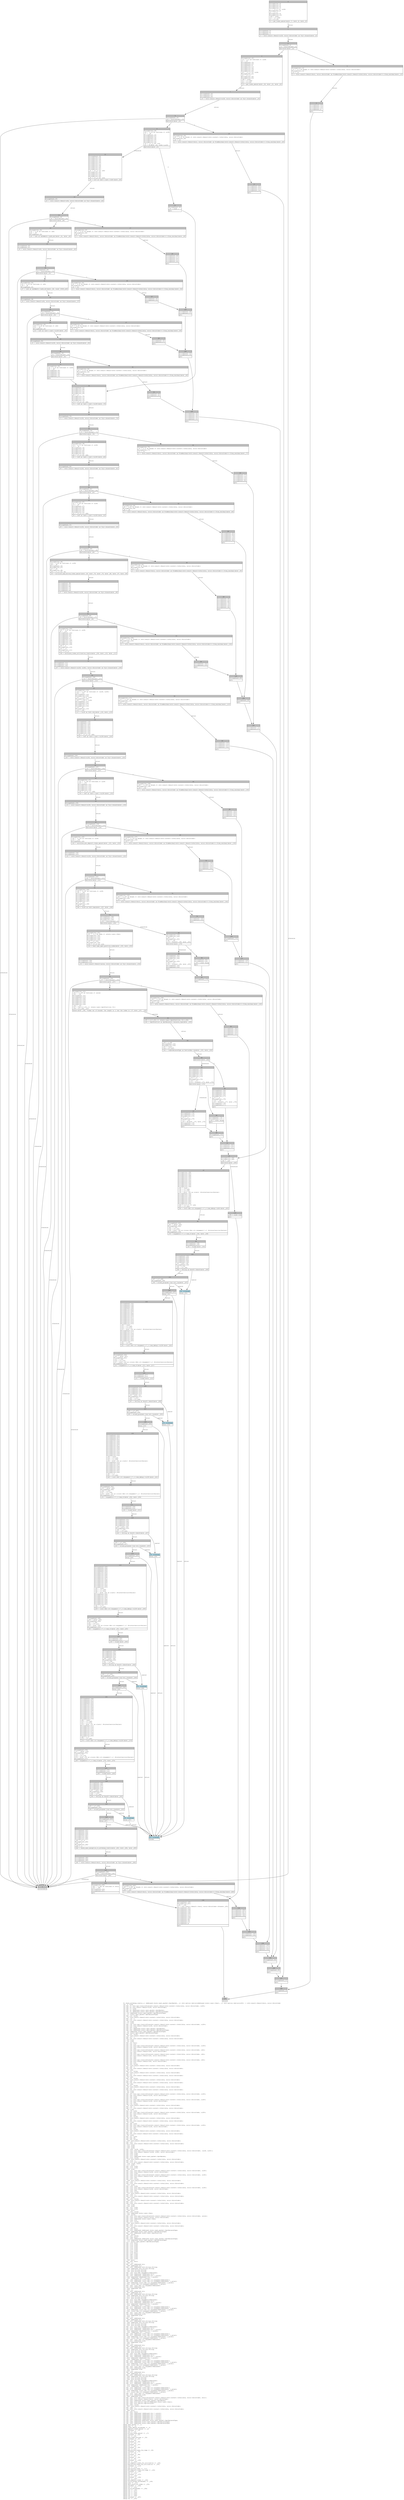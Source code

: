 digraph Mir_0_2842 {
    graph [fontname="Courier, monospace"];
    node [fontname="Courier, monospace"];
    edge [fontname="Courier, monospace"];
    label=<fn check_withdraw_limits(_1: &amp;ReErased state::spot_market::SpotMarket, _2: std::option::Option&lt;&amp;ReErased state::user::User&gt;, _3: std::option::Option&lt;u128&gt;) -&gt; std::result::Result&lt;bool, error::ErrorCode&gt;<br align="left"/>let _4: u128;<br align="left"/>let mut _5: std::ops::ControlFlow&lt;std::result::Result&lt;std::convert::Infallible, error::ErrorCode&gt;, u128&gt;;<br align="left"/>let mut _6: std::result::Result&lt;u128, error::ErrorCode&gt;;<br align="left"/>let mut _7: u128;<br align="left"/>let mut _8: &amp;ReErased state::spot_market::SpotMarket;<br align="left"/>let mut _9: &amp;ReErased state::spot_market::SpotBalanceType;<br align="left"/>let _10: &amp;ReErased state::spot_market::SpotBalanceType;<br align="left"/>let _11: state::spot_market::SpotBalanceType;<br align="left"/>let mut _12: isize;<br align="left"/>let _13: std::result::Result&lt;std::convert::Infallible, error::ErrorCode&gt;;<br align="left"/>let mut _14: !;<br align="left"/>let mut _15: std::result::Result&lt;std::convert::Infallible, error::ErrorCode&gt;;<br align="left"/>let _16: u128;<br align="left"/>let _17: u128;<br align="left"/>let mut _18: std::ops::ControlFlow&lt;std::result::Result&lt;std::convert::Infallible, error::ErrorCode&gt;, u128&gt;;<br align="left"/>let mut _19: std::result::Result&lt;u128, error::ErrorCode&gt;;<br align="left"/>let mut _20: u128;<br align="left"/>let mut _21: &amp;ReErased state::spot_market::SpotMarket;<br align="left"/>let mut _22: &amp;ReErased state::spot_market::SpotBalanceType;<br align="left"/>let _23: &amp;ReErased state::spot_market::SpotBalanceType;<br align="left"/>let _24: state::spot_market::SpotBalanceType;<br align="left"/>let mut _25: isize;<br align="left"/>let _26: std::result::Result&lt;std::convert::Infallible, error::ErrorCode&gt;;<br align="left"/>let mut _27: !;<br align="left"/>let mut _28: std::result::Result&lt;std::convert::Infallible, error::ErrorCode&gt;;<br align="left"/>let _29: u128;<br align="left"/>let _30: u128;<br align="left"/>let mut _31: bool;<br align="left"/>let mut _32: u16;<br align="left"/>let mut _33: std::ops::ControlFlow&lt;std::result::Result&lt;std::convert::Infallible, error::ErrorCode&gt;, u128&gt;;<br align="left"/>let mut _34: std::result::Result&lt;u128, error::ErrorCode&gt;;<br align="left"/>let mut _35: u64;<br align="left"/>let mut _36: std::ops::ControlFlow&lt;std::result::Result&lt;std::convert::Infallible, error::ErrorCode&gt;, u64&gt;;<br align="left"/>let mut _37: std::result::Result&lt;u64, error::ErrorCode&gt;;<br align="left"/>let mut _38: u64;<br align="left"/>let mut _39: std::ops::ControlFlow&lt;std::result::Result&lt;std::convert::Infallible, error::ErrorCode&gt;, u64&gt;;<br align="left"/>let mut _40: std::result::Result&lt;u64, error::ErrorCode&gt;;<br align="left"/>let mut _41: u64;<br align="left"/>let mut _42: u64;<br align="left"/>let mut _43: std::ops::ControlFlow&lt;std::result::Result&lt;std::convert::Infallible, error::ErrorCode&gt;, u64&gt;;<br align="left"/>let mut _44: std::result::Result&lt;u64, error::ErrorCode&gt;;<br align="left"/>let mut _45: u16;<br align="left"/>let mut _46: isize;<br align="left"/>let _47: std::result::Result&lt;std::convert::Infallible, error::ErrorCode&gt;;<br align="left"/>let mut _48: !;<br align="left"/>let mut _49: std::result::Result&lt;std::convert::Infallible, error::ErrorCode&gt;;<br align="left"/>let _50: u64;<br align="left"/>let mut _51: isize;<br align="left"/>let _52: std::result::Result&lt;std::convert::Infallible, error::ErrorCode&gt;;<br align="left"/>let mut _53: !;<br align="left"/>let mut _54: std::result::Result&lt;std::convert::Infallible, error::ErrorCode&gt;;<br align="left"/>let _55: u64;<br align="left"/>let mut _56: isize;<br align="left"/>let _57: std::result::Result&lt;std::convert::Infallible, error::ErrorCode&gt;;<br align="left"/>let mut _58: !;<br align="left"/>let mut _59: std::result::Result&lt;std::convert::Infallible, error::ErrorCode&gt;;<br align="left"/>let _60: u64;<br align="left"/>let mut _61: isize;<br align="left"/>let _62: std::result::Result&lt;std::convert::Infallible, error::ErrorCode&gt;;<br align="left"/>let mut _63: !;<br align="left"/>let mut _64: std::result::Result&lt;std::convert::Infallible, error::ErrorCode&gt;;<br align="left"/>let _65: u128;<br align="left"/>let _66: u128;<br align="left"/>let mut _67: std::ops::ControlFlow&lt;std::result::Result&lt;std::convert::Infallible, error::ErrorCode&gt;, u128&gt;;<br align="left"/>let mut _68: std::result::Result&lt;u128, error::ErrorCode&gt;;<br align="left"/>let mut _69: u128;<br align="left"/>let mut _70: u128;<br align="left"/>let mut _71: std::ops::ControlFlow&lt;std::result::Result&lt;std::convert::Infallible, error::ErrorCode&gt;, u128&gt;;<br align="left"/>let mut _72: std::result::Result&lt;u128, error::ErrorCode&gt;;<br align="left"/>let mut _73: u64;<br align="left"/>let mut _74: isize;<br align="left"/>let _75: std::result::Result&lt;std::convert::Infallible, error::ErrorCode&gt;;<br align="left"/>let mut _76: !;<br align="left"/>let mut _77: std::result::Result&lt;std::convert::Infallible, error::ErrorCode&gt;;<br align="left"/>let _78: u128;<br align="left"/>let mut _79: u128;<br align="left"/>let mut _80: std::ops::ControlFlow&lt;std::result::Result&lt;std::convert::Infallible, error::ErrorCode&gt;, u128&gt;;<br align="left"/>let mut _81: std::result::Result&lt;u128, error::ErrorCode&gt;;<br align="left"/>let mut _82: u64;<br align="left"/>let mut _83: isize;<br align="left"/>let _84: std::result::Result&lt;std::convert::Infallible, error::ErrorCode&gt;;<br align="left"/>let mut _85: !;<br align="left"/>let mut _86: std::result::Result&lt;std::convert::Infallible, error::ErrorCode&gt;;<br align="left"/>let _87: u128;<br align="left"/>let mut _88: u128;<br align="left"/>let mut _89: std::ops::ControlFlow&lt;std::result::Result&lt;std::convert::Infallible, error::ErrorCode&gt;, u128&gt;;<br align="left"/>let mut _90: std::result::Result&lt;u128, error::ErrorCode&gt;;<br align="left"/>let mut _91: u64;<br align="left"/>let mut _92: isize;<br align="left"/>let _93: std::result::Result&lt;std::convert::Infallible, error::ErrorCode&gt;;<br align="left"/>let mut _94: !;<br align="left"/>let mut _95: std::result::Result&lt;std::convert::Infallible, error::ErrorCode&gt;;<br align="left"/>let _96: u128;<br align="left"/>let mut _97: u128;<br align="left"/>let mut _98: u8;<br align="left"/>let mut _99: isize;<br align="left"/>let _100: std::result::Result&lt;std::convert::Infallible, error::ErrorCode&gt;;<br align="left"/>let mut _101: !;<br align="left"/>let mut _102: std::result::Result&lt;std::convert::Infallible, error::ErrorCode&gt;;<br align="left"/>let _103: u128;<br align="left"/>let _104: u128;<br align="left"/>let _105: u128;<br align="left"/>let mut _106: (u128, u128);<br align="left"/>let mut _107: std::ops::ControlFlow&lt;std::result::Result&lt;std::convert::Infallible, error::ErrorCode&gt;, (u128, u128)&gt;;<br align="left"/>let mut _108: std::result::Result&lt;(u128, u128), error::ErrorCode&gt;;<br align="left"/>let mut _109: u128;<br align="left"/>let mut _110: u128;<br align="left"/>let mut _111: &amp;ReErased state::spot_market::SpotMarket;<br align="left"/>let mut _112: isize;<br align="left"/>let _113: std::result::Result&lt;std::convert::Infallible, error::ErrorCode&gt;;<br align="left"/>let mut _114: !;<br align="left"/>let mut _115: std::result::Result&lt;std::convert::Infallible, error::ErrorCode&gt;;<br align="left"/>let _116: (u128, u128);<br align="left"/>let _117: u128;<br align="left"/>let mut _118: u128;<br align="left"/>let mut _119: u128;<br align="left"/>let _120: u128;<br align="left"/>let mut _121: std::ops::ControlFlow&lt;std::result::Result&lt;std::convert::Infallible, error::ErrorCode&gt;, u128&gt;;<br align="left"/>let mut _122: std::result::Result&lt;u128, error::ErrorCode&gt;;<br align="left"/>let mut _123: u128;<br align="left"/>let mut _124: std::ops::ControlFlow&lt;std::result::Result&lt;std::convert::Infallible, error::ErrorCode&gt;, u128&gt;;<br align="left"/>let mut _125: std::result::Result&lt;u128, error::ErrorCode&gt;;<br align="left"/>let mut _126: u64;<br align="left"/>let mut _127: isize;<br align="left"/>let _128: std::result::Result&lt;std::convert::Infallible, error::ErrorCode&gt;;<br align="left"/>let mut _129: !;<br align="left"/>let mut _130: std::result::Result&lt;std::convert::Infallible, error::ErrorCode&gt;;<br align="left"/>let _131: u128;<br align="left"/>let mut _132: u128;<br align="left"/>let mut _133: std::ops::ControlFlow&lt;std::result::Result&lt;std::convert::Infallible, error::ErrorCode&gt;, u128&gt;;<br align="left"/>let mut _134: std::result::Result&lt;u128, error::ErrorCode&gt;;<br align="left"/>let mut _135: u64;<br align="left"/>let mut _136: isize;<br align="left"/>let _137: std::result::Result&lt;std::convert::Infallible, error::ErrorCode&gt;;<br align="left"/>let mut _138: !;<br align="left"/>let mut _139: std::result::Result&lt;std::convert::Infallible, error::ErrorCode&gt;;<br align="left"/>let _140: u128;<br align="left"/>let mut _141: isize;<br align="left"/>let _142: std::result::Result&lt;std::convert::Infallible, error::ErrorCode&gt;;<br align="left"/>let mut _143: !;<br align="left"/>let mut _144: std::result::Result&lt;std::convert::Infallible, error::ErrorCode&gt;;<br align="left"/>let _145: u128;<br align="left"/>let _146: u128;<br align="left"/>let mut _147: u128;<br align="left"/>let mut _148: u128;<br align="left"/>let _149: bool;<br align="left"/>let mut _150: isize;<br align="left"/>let _151: &amp;ReErased state::user::User;<br align="left"/>let _152: usize;<br align="left"/>let mut _153: std::ops::ControlFlow&lt;std::result::Result&lt;std::convert::Infallible, error::ErrorCode&gt;, usize&gt;;<br align="left"/>let mut _154: std::result::Result&lt;usize, error::ErrorCode&gt;;<br align="left"/>let mut _155: &amp;ReErased state::user::User;<br align="left"/>let mut _156: u16;<br align="left"/>let mut _157: isize;<br align="left"/>let _158: std::result::Result&lt;std::convert::Infallible, error::ErrorCode&gt;;<br align="left"/>let mut _159: !;<br align="left"/>let mut _160: std::result::Result&lt;std::convert::Infallible, error::ErrorCode&gt;;<br align="left"/>let _161: usize;<br align="left"/>let mut _162: bool;<br align="left"/>let mut _163: &amp;ReErased &amp;ReErased state::spot_market::SpotBalanceType;<br align="left"/>let _164: &amp;ReErased state::spot_market::SpotBalanceType;<br align="left"/>let mut _165: &amp;ReErased state::user::SpotPosition;<br align="left"/>let _166: usize;<br align="left"/>let mut _167: usize;<br align="left"/>let mut _168: bool;<br align="left"/>let mut _169: &amp;ReErased &amp;ReErased state::spot_market::SpotBalanceType;<br align="left"/>let _170: &amp;ReErased state::spot_market::SpotBalanceType;<br align="left"/>let _171: state::spot_market::SpotBalanceType;<br align="left"/>let mut _172: bool;<br align="left"/>let mut _173: u128;<br align="left"/>let mut _174: u128;<br align="left"/>let mut _175: u128;<br align="left"/>let mut _176: u128;<br align="left"/>let mut _177: u128;<br align="left"/>let mut _178: u128;<br align="left"/>let mut _179: bool;<br align="left"/>let mut _180: u128;<br align="left"/>let mut _181: u128;<br align="left"/>let mut _182: u128;<br align="left"/>let mut _183: u128;<br align="left"/>let _184: bool;<br align="left"/>let mut _185: bool;<br align="left"/>let _186: ();<br align="left"/>let mut _187: &amp;ReErased str;<br align="left"/>let _188: &amp;ReErased str;<br align="left"/>let mut _189: &amp;ReErased std::string::String;<br align="left"/>let _190: &amp;ReErased std::string::String;<br align="left"/>let _191: std::string::String;<br align="left"/>let _192: std::string::String;<br align="left"/>let mut _193: std::fmt::Arguments&lt;ReErased&gt;;<br align="left"/>let mut _194: &amp;ReErased [&amp;ReErased str];<br align="left"/>let mut _195: &amp;ReErased [&amp;ReErased str; 1_usize];<br align="left"/>let _196: &amp;ReErased [&amp;ReErased str; 1_usize];<br align="left"/>let _197: [&amp;ReErased str; 1_usize];<br align="left"/>let mut _198: &amp;ReErased [core::fmt::rt::Argument&lt;ReErased&gt;];<br align="left"/>let mut _199: &amp;ReErased [core::fmt::rt::Argument&lt;ReErased&gt;; 1_usize];<br align="left"/>let _200: &amp;ReErased [core::fmt::rt::Argument&lt;ReErased&gt;; 1_usize];<br align="left"/>let _201: [core::fmt::rt::Argument&lt;ReErased&gt;; 1_usize];<br align="left"/>let mut _202: core::fmt::rt::Argument&lt;ReErased&gt;;<br align="left"/>let mut _203: &amp;ReErased u64;<br align="left"/>let _204: &amp;ReErased u64;<br align="left"/>let _205: ();<br align="left"/>let mut _206: &amp;ReErased str;<br align="left"/>let _207: &amp;ReErased str;<br align="left"/>let mut _208: &amp;ReErased std::string::String;<br align="left"/>let _209: &amp;ReErased std::string::String;<br align="left"/>let _210: std::string::String;<br align="left"/>let _211: std::string::String;<br align="left"/>let mut _212: std::fmt::Arguments&lt;ReErased&gt;;<br align="left"/>let mut _213: &amp;ReErased [&amp;ReErased str];<br align="left"/>let mut _214: &amp;ReErased [&amp;ReErased str; 1_usize];<br align="left"/>let _215: &amp;ReErased [&amp;ReErased str; 1_usize];<br align="left"/>let _216: [&amp;ReErased str; 1_usize];<br align="left"/>let mut _217: &amp;ReErased [core::fmt::rt::Argument&lt;ReErased&gt;];<br align="left"/>let mut _218: &amp;ReErased [core::fmt::rt::Argument&lt;ReErased&gt;; 1_usize];<br align="left"/>let _219: &amp;ReErased [core::fmt::rt::Argument&lt;ReErased&gt;; 1_usize];<br align="left"/>let _220: [core::fmt::rt::Argument&lt;ReErased&gt;; 1_usize];<br align="left"/>let mut _221: core::fmt::rt::Argument&lt;ReErased&gt;;<br align="left"/>let mut _222: &amp;ReErased u128;<br align="left"/>let _223: &amp;ReErased u128;<br align="left"/>let _224: ();<br align="left"/>let mut _225: &amp;ReErased str;<br align="left"/>let _226: &amp;ReErased str;<br align="left"/>let mut _227: &amp;ReErased std::string::String;<br align="left"/>let _228: &amp;ReErased std::string::String;<br align="left"/>let _229: std::string::String;<br align="left"/>let _230: std::string::String;<br align="left"/>let mut _231: std::fmt::Arguments&lt;ReErased&gt;;<br align="left"/>let mut _232: &amp;ReErased [&amp;ReErased str];<br align="left"/>let mut _233: &amp;ReErased [&amp;ReErased str; 1_usize];<br align="left"/>let _234: &amp;ReErased [&amp;ReErased str; 1_usize];<br align="left"/>let _235: [&amp;ReErased str; 1_usize];<br align="left"/>let mut _236: &amp;ReErased [core::fmt::rt::Argument&lt;ReErased&gt;];<br align="left"/>let mut _237: &amp;ReErased [core::fmt::rt::Argument&lt;ReErased&gt;; 1_usize];<br align="left"/>let _238: &amp;ReErased [core::fmt::rt::Argument&lt;ReErased&gt;; 1_usize];<br align="left"/>let _239: [core::fmt::rt::Argument&lt;ReErased&gt;; 1_usize];<br align="left"/>let mut _240: core::fmt::rt::Argument&lt;ReErased&gt;;<br align="left"/>let mut _241: &amp;ReErased u128;<br align="left"/>let _242: &amp;ReErased u128;<br align="left"/>let _243: ();<br align="left"/>let mut _244: &amp;ReErased str;<br align="left"/>let _245: &amp;ReErased str;<br align="left"/>let mut _246: &amp;ReErased std::string::String;<br align="left"/>let _247: &amp;ReErased std::string::String;<br align="left"/>let _248: std::string::String;<br align="left"/>let _249: std::string::String;<br align="left"/>let mut _250: std::fmt::Arguments&lt;ReErased&gt;;<br align="left"/>let mut _251: &amp;ReErased [&amp;ReErased str];<br align="left"/>let mut _252: &amp;ReErased [&amp;ReErased str; 1_usize];<br align="left"/>let _253: &amp;ReErased [&amp;ReErased str; 1_usize];<br align="left"/>let _254: [&amp;ReErased str; 1_usize];<br align="left"/>let mut _255: &amp;ReErased [core::fmt::rt::Argument&lt;ReErased&gt;];<br align="left"/>let mut _256: &amp;ReErased [core::fmt::rt::Argument&lt;ReErased&gt;; 1_usize];<br align="left"/>let _257: &amp;ReErased [core::fmt::rt::Argument&lt;ReErased&gt;; 1_usize];<br align="left"/>let _258: [core::fmt::rt::Argument&lt;ReErased&gt;; 1_usize];<br align="left"/>let mut _259: core::fmt::rt::Argument&lt;ReErased&gt;;<br align="left"/>let mut _260: &amp;ReErased u128;<br align="left"/>let _261: &amp;ReErased u128;<br align="left"/>let _262: ();<br align="left"/>let mut _263: &amp;ReErased str;<br align="left"/>let _264: &amp;ReErased str;<br align="left"/>let mut _265: &amp;ReErased std::string::String;<br align="left"/>let _266: &amp;ReErased std::string::String;<br align="left"/>let _267: std::string::String;<br align="left"/>let _268: std::string::String;<br align="left"/>let mut _269: std::fmt::Arguments&lt;ReErased&gt;;<br align="left"/>let mut _270: &amp;ReErased [&amp;ReErased str];<br align="left"/>let mut _271: &amp;ReErased [&amp;ReErased str; 1_usize];<br align="left"/>let _272: &amp;ReErased [&amp;ReErased str; 1_usize];<br align="left"/>let _273: [&amp;ReErased str; 1_usize];<br align="left"/>let mut _274: &amp;ReErased [core::fmt::rt::Argument&lt;ReErased&gt;];<br align="left"/>let mut _275: &amp;ReErased [core::fmt::rt::Argument&lt;ReErased&gt;; 1_usize];<br align="left"/>let _276: &amp;ReErased [core::fmt::rt::Argument&lt;ReErased&gt;; 1_usize];<br align="left"/>let _277: [core::fmt::rt::Argument&lt;ReErased&gt;; 1_usize];<br align="left"/>let mut _278: core::fmt::rt::Argument&lt;ReErased&gt;;<br align="left"/>let mut _279: &amp;ReErased u128;<br align="left"/>let _280: &amp;ReErased u128;<br align="left"/>let mut _281: std::ops::ControlFlow&lt;std::result::Result&lt;std::convert::Infallible, error::ErrorCode&gt;, bool&gt;;<br align="left"/>let mut _282: std::result::Result&lt;bool, error::ErrorCode&gt;;<br align="left"/>let mut _283: &amp;ReErased state::spot_market::SpotMarket;<br align="left"/>let mut _284: std::option::Option&lt;&amp;ReErased state::user::User&gt;;<br align="left"/>let mut _285: std::option::Option&lt;u128&gt;;<br align="left"/>let mut _286: isize;<br align="left"/>let _287: std::result::Result&lt;std::convert::Infallible, error::ErrorCode&gt;;<br align="left"/>let mut _288: !;<br align="left"/>let mut _289: std::result::Result&lt;std::convert::Infallible, error::ErrorCode&gt;;<br align="left"/>let _290: bool;<br align="left"/>let mut _291: bool;<br align="left"/>let mut _292: &amp;ReErased [&amp;ReErased str; 1_usize];<br align="left"/>let mut _293: &amp;ReErased [&amp;ReErased str; 1_usize];<br align="left"/>let mut _294: &amp;ReErased [&amp;ReErased str; 1_usize];<br align="left"/>let mut _295: &amp;ReErased [&amp;ReErased str; 1_usize];<br align="left"/>let mut _296: &amp;ReErased [&amp;ReErased str; 1_usize];<br align="left"/>let mut _297: &amp;ReErased &amp;ReErased state::spot_market::SpotBalanceType;<br align="left"/>let mut _298: &amp;ReErased state::spot_market::SpotBalanceType;<br align="left"/>let mut _299: &amp;ReErased state::spot_market::SpotBalanceType;<br align="left"/>debug spot_market =&gt; _1;<br align="left"/>debug user =&gt; _2;<br align="left"/>debug token_amount_withdrawn =&gt; _3;<br align="left"/>debug deposit_token_amount =&gt; _4;<br align="left"/>debug residual =&gt; _13;<br align="left"/>debug val =&gt; _16;<br align="left"/>debug borrow_token_amount =&gt; _17;<br align="left"/>debug residual =&gt; _26;<br align="left"/>debug val =&gt; _29;<br align="left"/>debug max_token_borrows =&gt; _30;<br align="left"/>debug residual =&gt; _47;<br align="left"/>debug val =&gt; _50;<br align="left"/>debug residual =&gt; _52;<br align="left"/>debug val =&gt; _55;<br align="left"/>debug residual =&gt; _57;<br align="left"/>debug val =&gt; _60;<br align="left"/>debug residual =&gt; _62;<br align="left"/>debug val =&gt; _65;<br align="left"/>debug max_borrow_token_for_twap =&gt; _66;<br align="left"/>debug residual =&gt; _75;<br align="left"/>debug val =&gt; _78;<br align="left"/>debug residual =&gt; _84;<br align="left"/>debug val =&gt; _87;<br align="left"/>debug residual =&gt; _93;<br align="left"/>debug val =&gt; _96;<br align="left"/>debug residual =&gt; _100;<br align="left"/>debug val =&gt; _103;<br align="left"/>debug min_deposit_token_for_utilization =&gt; _104;<br align="left"/>debug max_borrow_token_for_utilization =&gt; _105;<br align="left"/>debug residual =&gt; _113;<br align="left"/>debug val =&gt; _116;<br align="left"/>debug max_borrow_token =&gt; _117;<br align="left"/>debug min_deposit_token_for_twap =&gt; _120;<br align="left"/>debug residual =&gt; _128;<br align="left"/>debug val =&gt; _131;<br align="left"/>debug residual =&gt; _137;<br align="left"/>debug val =&gt; _140;<br align="left"/>debug residual =&gt; _142;<br align="left"/>debug val =&gt; _145;<br align="left"/>debug min_deposit_token =&gt; _146;<br align="left"/>debug valid_global_withdrawal =&gt; _149;<br align="left"/>debug user =&gt; _151;<br align="left"/>debug spot_position_index =&gt; _152;<br align="left"/>debug residual =&gt; _158;<br align="left"/>debug val =&gt; _161;<br align="left"/>debug valid_withdrawal =&gt; _184;<br align="left"/>debug res =&gt; _192;<br align="left"/>debug res =&gt; _211;<br align="left"/>debug res =&gt; _230;<br align="left"/>debug res =&gt; _249;<br align="left"/>debug res =&gt; _268;<br align="left"/>debug residual =&gt; _287;<br align="left"/>debug val =&gt; _290;<br align="left"/>>;
    bb0__0_2842 [shape="none", label=<<table border="0" cellborder="1" cellspacing="0"><tr><td bgcolor="gray" align="center" colspan="1">0</td></tr><tr><td align="left" balign="left">StorageLive(_4)<br/>StorageLive(_5)<br/>StorageLive(_6)<br/>StorageLive(_7)<br/>_7 = ((*_1).11: u128)<br/>StorageLive(_8)<br/>_8 = &amp;(*_1)<br/>StorageLive(_9)<br/>StorageLive(_10)<br/>_299 = const _<br/>_10 = &amp;(*_299)<br/>_9 = &amp;(*_10)<br/></td></tr><tr><td align="left">_6 = get_token_amount(move _7, move _8, move _9)</td></tr></table>>];
    bb1__0_2842 [shape="none", label=<<table border="0" cellborder="1" cellspacing="0"><tr><td bgcolor="gray" align="center" colspan="1">1</td></tr><tr><td align="left" balign="left">StorageDead(_9)<br/>StorageDead(_8)<br/>StorageDead(_7)<br/></td></tr><tr><td align="left">_5 = &lt;std::result::Result&lt;u128, error::ErrorCode&gt; as Try&gt;::branch(move _6)</td></tr></table>>];
    bb2__0_2842 [shape="none", label=<<table border="0" cellborder="1" cellspacing="0"><tr><td bgcolor="gray" align="center" colspan="1">2</td></tr><tr><td align="left" balign="left">StorageDead(_6)<br/>_12 = discriminant(_5)<br/></td></tr><tr><td align="left">switchInt(move _12)</td></tr></table>>];
    bb3__0_2842 [shape="none", label=<<table border="0" cellborder="1" cellspacing="0"><tr><td bgcolor="gray" align="center" colspan="1">3</td></tr><tr><td align="left" balign="left">StorageLive(_16)<br/>_16 = ((_5 as Continue).0: u128)<br/>_4 = _16<br/>StorageDead(_16)<br/>StorageDead(_10)<br/>StorageDead(_5)<br/>StorageLive(_17)<br/>StorageLive(_18)<br/>StorageLive(_19)<br/>StorageLive(_20)<br/>_20 = ((*_1).12: u128)<br/>StorageLive(_21)<br/>_21 = &amp;(*_1)<br/>StorageLive(_22)<br/>StorageLive(_23)<br/>_298 = const _<br/>_23 = &amp;(*_298)<br/>_22 = &amp;(*_23)<br/></td></tr><tr><td align="left">_19 = get_token_amount(move _20, move _21, move _22)</td></tr></table>>];
    bb4__0_2842 [shape="none", label=<<table border="0" cellborder="1" cellspacing="0"><tr><td bgcolor="gray" align="center" colspan="1">4</td></tr><tr><td align="left">unreachable</td></tr></table>>];
    bb5__0_2842 [shape="none", label=<<table border="0" cellborder="1" cellspacing="0"><tr><td bgcolor="gray" align="center" colspan="1">5</td></tr><tr><td align="left" balign="left">StorageLive(_13)<br/>_13 = ((_5 as Break).0: std::result::Result&lt;std::convert::Infallible, error::ErrorCode&gt;)<br/>StorageLive(_15)<br/>_15 = _13<br/></td></tr><tr><td align="left">_0 = &lt;std::result::Result&lt;bool, error::ErrorCode&gt; as FromResidual&lt;std::result::Result&lt;Infallible, error::ErrorCode&gt;&gt;&gt;::from_residual(move _15)</td></tr></table>>];
    bb6__0_2842 [shape="none", label=<<table border="0" cellborder="1" cellspacing="0"><tr><td bgcolor="gray" align="center" colspan="1">6</td></tr><tr><td align="left" balign="left">StorageDead(_15)<br/>StorageDead(_13)<br/>StorageDead(_10)<br/>StorageDead(_5)<br/></td></tr><tr><td align="left">goto</td></tr></table>>];
    bb7__0_2842 [shape="none", label=<<table border="0" cellborder="1" cellspacing="0"><tr><td bgcolor="gray" align="center" colspan="1">7</td></tr><tr><td align="left" balign="left">StorageDead(_22)<br/>StorageDead(_21)<br/>StorageDead(_20)<br/></td></tr><tr><td align="left">_18 = &lt;std::result::Result&lt;u128, error::ErrorCode&gt; as Try&gt;::branch(move _19)</td></tr></table>>];
    bb8__0_2842 [shape="none", label=<<table border="0" cellborder="1" cellspacing="0"><tr><td bgcolor="gray" align="center" colspan="1">8</td></tr><tr><td align="left" balign="left">StorageDead(_19)<br/>_25 = discriminant(_18)<br/></td></tr><tr><td align="left">switchInt(move _25)</td></tr></table>>];
    bb9__0_2842 [shape="none", label=<<table border="0" cellborder="1" cellspacing="0"><tr><td bgcolor="gray" align="center" colspan="1">9</td></tr><tr><td align="left" balign="left">StorageLive(_29)<br/>_29 = ((_18 as Continue).0: u128)<br/>_17 = _29<br/>StorageDead(_29)<br/>StorageDead(_23)<br/>StorageDead(_18)<br/>StorageLive(_30)<br/>StorageLive(_31)<br/>StorageLive(_32)<br/>_32 = ((*_1).50: u16)<br/>_31 = Gt(move _32, const 0_u16)<br/></td></tr><tr><td align="left">switchInt(move _31)</td></tr></table>>];
    bb10__0_2842 [shape="none", label=<<table border="0" cellborder="1" cellspacing="0"><tr><td bgcolor="gray" align="center" colspan="1">10</td></tr><tr><td align="left" balign="left">StorageLive(_26)<br/>_26 = ((_18 as Break).0: std::result::Result&lt;std::convert::Infallible, error::ErrorCode&gt;)<br/>StorageLive(_28)<br/>_28 = _26<br/></td></tr><tr><td align="left">_0 = &lt;std::result::Result&lt;bool, error::ErrorCode&gt; as FromResidual&lt;std::result::Result&lt;Infallible, error::ErrorCode&gt;&gt;&gt;::from_residual(move _28)</td></tr></table>>];
    bb11__0_2842 [shape="none", label=<<table border="0" cellborder="1" cellspacing="0"><tr><td bgcolor="gray" align="center" colspan="1">11</td></tr><tr><td align="left" balign="left">StorageDead(_28)<br/>StorageDead(_26)<br/>StorageDead(_23)<br/>StorageDead(_18)<br/></td></tr><tr><td align="left">goto</td></tr></table>>];
    bb12__0_2842 [shape="none", label=<<table border="0" cellborder="1" cellspacing="0"><tr><td bgcolor="gray" align="center" colspan="1">12</td></tr><tr><td align="left" balign="left">StorageDead(_32)<br/>StorageLive(_33)<br/>StorageLive(_34)<br/>StorageLive(_35)<br/>StorageLive(_36)<br/>StorageLive(_37)<br/>StorageLive(_38)<br/>StorageLive(_39)<br/>StorageLive(_40)<br/>StorageLive(_41)<br/>_41 = ((*_1).18: u64)<br/>StorageLive(_42)<br/>StorageLive(_43)<br/>StorageLive(_44)<br/>StorageLive(_45)<br/>_45 = ((*_1).50: u16)<br/></td></tr><tr><td align="left">_44 = &lt;u16 as Cast&gt;::cast::&lt;u64&gt;(move _45)</td></tr></table>>];
    bb13__0_2842 [shape="none", label=<<table border="0" cellborder="1" cellspacing="0"><tr><td bgcolor="gray" align="center" colspan="1">13</td></tr><tr><td align="left" balign="left">StorageDead(_32)<br/>_30 = const _<br/></td></tr><tr><td align="left">goto</td></tr></table>>];
    bb14__0_2842 [shape="none", label=<<table border="0" cellborder="1" cellspacing="0"><tr><td bgcolor="gray" align="center" colspan="1">14</td></tr><tr><td align="left" balign="left">StorageDead(_45)<br/></td></tr><tr><td align="left">_43 = &lt;std::result::Result&lt;u64, error::ErrorCode&gt; as Try&gt;::branch(move _44)</td></tr></table>>];
    bb15__0_2842 [shape="none", label=<<table border="0" cellborder="1" cellspacing="0"><tr><td bgcolor="gray" align="center" colspan="1">15</td></tr><tr><td align="left" balign="left">StorageDead(_44)<br/>_46 = discriminant(_43)<br/></td></tr><tr><td align="left">switchInt(move _46)</td></tr></table>>];
    bb16__0_2842 [shape="none", label=<<table border="0" cellborder="1" cellspacing="0"><tr><td bgcolor="gray" align="center" colspan="1">16</td></tr><tr><td align="left" balign="left">StorageLive(_50)<br/>_50 = ((_43 as Continue).0: u64)<br/>_42 = _50<br/>StorageDead(_50)<br/></td></tr><tr><td align="left">_40 = &lt;u64 as SafeMath&gt;::safe_mul(move _41, move _42)</td></tr></table>>];
    bb17__0_2842 [shape="none", label=<<table border="0" cellborder="1" cellspacing="0"><tr><td bgcolor="gray" align="center" colspan="1">17</td></tr><tr><td align="left" balign="left">StorageLive(_47)<br/>_47 = ((_43 as Break).0: std::result::Result&lt;std::convert::Infallible, error::ErrorCode&gt;)<br/>StorageLive(_49)<br/>_49 = _47<br/></td></tr><tr><td align="left">_0 = &lt;std::result::Result&lt;bool, error::ErrorCode&gt; as FromResidual&lt;std::result::Result&lt;Infallible, error::ErrorCode&gt;&gt;&gt;::from_residual(move _49)</td></tr></table>>];
    bb18__0_2842 [shape="none", label=<<table border="0" cellborder="1" cellspacing="0"><tr><td bgcolor="gray" align="center" colspan="1">18</td></tr><tr><td align="left" balign="left">StorageDead(_49)<br/>StorageDead(_47)<br/>StorageDead(_42)<br/>StorageDead(_41)<br/>StorageDead(_40)<br/></td></tr><tr><td align="left">goto</td></tr></table>>];
    bb19__0_2842 [shape="none", label=<<table border="0" cellborder="1" cellspacing="0"><tr><td bgcolor="gray" align="center" colspan="1">19</td></tr><tr><td align="left" balign="left">StorageDead(_42)<br/>StorageDead(_41)<br/></td></tr><tr><td align="left">_39 = &lt;std::result::Result&lt;u64, error::ErrorCode&gt; as Try&gt;::branch(move _40)</td></tr></table>>];
    bb20__0_2842 [shape="none", label=<<table border="0" cellborder="1" cellspacing="0"><tr><td bgcolor="gray" align="center" colspan="1">20</td></tr><tr><td align="left" balign="left">StorageDead(_40)<br/>_51 = discriminant(_39)<br/></td></tr><tr><td align="left">switchInt(move _51)</td></tr></table>>];
    bb21__0_2842 [shape="none", label=<<table border="0" cellborder="1" cellspacing="0"><tr><td bgcolor="gray" align="center" colspan="1">21</td></tr><tr><td align="left" balign="left">StorageLive(_55)<br/>_55 = ((_39 as Continue).0: u64)<br/>_38 = _55<br/>StorageDead(_55)<br/></td></tr><tr><td align="left">_37 = &lt;u64 as SafeMath&gt;::safe_div(move _38, const 10000_u64)</td></tr></table>>];
    bb22__0_2842 [shape="none", label=<<table border="0" cellborder="1" cellspacing="0"><tr><td bgcolor="gray" align="center" colspan="1">22</td></tr><tr><td align="left" balign="left">StorageLive(_52)<br/>_52 = ((_39 as Break).0: std::result::Result&lt;std::convert::Infallible, error::ErrorCode&gt;)<br/>StorageLive(_54)<br/>_54 = _52<br/></td></tr><tr><td align="left">_0 = &lt;std::result::Result&lt;bool, error::ErrorCode&gt; as FromResidual&lt;std::result::Result&lt;Infallible, error::ErrorCode&gt;&gt;&gt;::from_residual(move _54)</td></tr></table>>];
    bb23__0_2842 [shape="none", label=<<table border="0" cellborder="1" cellspacing="0"><tr><td bgcolor="gray" align="center" colspan="1">23</td></tr><tr><td align="left" balign="left">StorageDead(_54)<br/>StorageDead(_52)<br/></td></tr><tr><td align="left">goto</td></tr></table>>];
    bb24__0_2842 [shape="none", label=<<table border="0" cellborder="1" cellspacing="0"><tr><td bgcolor="gray" align="center" colspan="1">24</td></tr><tr><td align="left" balign="left">StorageDead(_38)<br/></td></tr><tr><td align="left">_36 = &lt;std::result::Result&lt;u64, error::ErrorCode&gt; as Try&gt;::branch(move _37)</td></tr></table>>];
    bb25__0_2842 [shape="none", label=<<table border="0" cellborder="1" cellspacing="0"><tr><td bgcolor="gray" align="center" colspan="1">25</td></tr><tr><td align="left" balign="left">StorageDead(_37)<br/>_56 = discriminant(_36)<br/></td></tr><tr><td align="left">switchInt(move _56)</td></tr></table>>];
    bb26__0_2842 [shape="none", label=<<table border="0" cellborder="1" cellspacing="0"><tr><td bgcolor="gray" align="center" colspan="1">26</td></tr><tr><td align="left" balign="left">StorageLive(_60)<br/>_60 = ((_36 as Continue).0: u64)<br/>_35 = _60<br/>StorageDead(_60)<br/></td></tr><tr><td align="left">_34 = &lt;u64 as Cast&gt;::cast::&lt;u128&gt;(move _35)</td></tr></table>>];
    bb27__0_2842 [shape="none", label=<<table border="0" cellborder="1" cellspacing="0"><tr><td bgcolor="gray" align="center" colspan="1">27</td></tr><tr><td align="left" balign="left">StorageLive(_57)<br/>_57 = ((_36 as Break).0: std::result::Result&lt;std::convert::Infallible, error::ErrorCode&gt;)<br/>StorageLive(_59)<br/>_59 = _57<br/></td></tr><tr><td align="left">_0 = &lt;std::result::Result&lt;bool, error::ErrorCode&gt; as FromResidual&lt;std::result::Result&lt;Infallible, error::ErrorCode&gt;&gt;&gt;::from_residual(move _59)</td></tr></table>>];
    bb28__0_2842 [shape="none", label=<<table border="0" cellborder="1" cellspacing="0"><tr><td bgcolor="gray" align="center" colspan="1">28</td></tr><tr><td align="left" balign="left">StorageDead(_59)<br/>StorageDead(_57)<br/></td></tr><tr><td align="left">goto</td></tr></table>>];
    bb29__0_2842 [shape="none", label=<<table border="0" cellborder="1" cellspacing="0"><tr><td bgcolor="gray" align="center" colspan="1">29</td></tr><tr><td align="left" balign="left">StorageDead(_35)<br/></td></tr><tr><td align="left">_33 = &lt;std::result::Result&lt;u128, error::ErrorCode&gt; as Try&gt;::branch(move _34)</td></tr></table>>];
    bb30__0_2842 [shape="none", label=<<table border="0" cellborder="1" cellspacing="0"><tr><td bgcolor="gray" align="center" colspan="1">30</td></tr><tr><td align="left" balign="left">StorageDead(_34)<br/>_61 = discriminant(_33)<br/></td></tr><tr><td align="left">switchInt(move _61)</td></tr></table>>];
    bb31__0_2842 [shape="none", label=<<table border="0" cellborder="1" cellspacing="0"><tr><td bgcolor="gray" align="center" colspan="1">31</td></tr><tr><td align="left" balign="left">StorageLive(_65)<br/>_65 = ((_33 as Continue).0: u128)<br/>_30 = _65<br/>StorageDead(_65)<br/>StorageDead(_43)<br/>StorageDead(_39)<br/>StorageDead(_36)<br/>StorageDead(_33)<br/></td></tr><tr><td align="left">goto</td></tr></table>>];
    bb32__0_2842 [shape="none", label=<<table border="0" cellborder="1" cellspacing="0"><tr><td bgcolor="gray" align="center" colspan="1">32</td></tr><tr><td align="left" balign="left">StorageLive(_62)<br/>_62 = ((_33 as Break).0: std::result::Result&lt;std::convert::Infallible, error::ErrorCode&gt;)<br/>StorageLive(_64)<br/>_64 = _62<br/></td></tr><tr><td align="left">_0 = &lt;std::result::Result&lt;bool, error::ErrorCode&gt; as FromResidual&lt;std::result::Result&lt;Infallible, error::ErrorCode&gt;&gt;&gt;::from_residual(move _64)</td></tr></table>>];
    bb33__0_2842 [shape="none", label=<<table border="0" cellborder="1" cellspacing="0"><tr><td bgcolor="gray" align="center" colspan="1">33</td></tr><tr><td align="left" balign="left">StorageDead(_64)<br/>StorageDead(_62)<br/></td></tr><tr><td align="left">goto</td></tr></table>>];
    bb34__0_2842 [shape="none", label=<<table border="0" cellborder="1" cellspacing="0"><tr><td bgcolor="gray" align="center" colspan="1">34</td></tr><tr><td align="left" balign="left">StorageDead(_31)<br/>StorageLive(_66)<br/>StorageLive(_67)<br/>StorageLive(_68)<br/>StorageLive(_69)<br/>_69 = _4<br/>StorageLive(_70)<br/>StorageLive(_71)<br/>StorageLive(_72)<br/>StorageLive(_73)<br/>_73 = ((*_1).19: u64)<br/></td></tr><tr><td align="left">_72 = &lt;u64 as Cast&gt;::cast::&lt;u128&gt;(move _73)</td></tr></table>>];
    bb35__0_2842 [shape="none", label=<<table border="0" cellborder="1" cellspacing="0"><tr><td bgcolor="gray" align="center" colspan="1">35</td></tr><tr><td align="left" balign="left">StorageDead(_73)<br/></td></tr><tr><td align="left">_71 = &lt;std::result::Result&lt;u128, error::ErrorCode&gt; as Try&gt;::branch(move _72)</td></tr></table>>];
    bb36__0_2842 [shape="none", label=<<table border="0" cellborder="1" cellspacing="0"><tr><td bgcolor="gray" align="center" colspan="1">36</td></tr><tr><td align="left" balign="left">StorageDead(_72)<br/>_74 = discriminant(_71)<br/></td></tr><tr><td align="left">switchInt(move _74)</td></tr></table>>];
    bb37__0_2842 [shape="none", label=<<table border="0" cellborder="1" cellspacing="0"><tr><td bgcolor="gray" align="center" colspan="1">37</td></tr><tr><td align="left" balign="left">StorageLive(_78)<br/>_78 = ((_71 as Continue).0: u128)<br/>_70 = _78<br/>StorageDead(_78)<br/>StorageLive(_79)<br/>StorageLive(_80)<br/>StorageLive(_81)<br/>StorageLive(_82)<br/>_82 = ((*_1).20: u64)<br/></td></tr><tr><td align="left">_81 = &lt;u64 as Cast&gt;::cast::&lt;u128&gt;(move _82)</td></tr></table>>];
    bb38__0_2842 [shape="none", label=<<table border="0" cellborder="1" cellspacing="0"><tr><td bgcolor="gray" align="center" colspan="1">38</td></tr><tr><td align="left" balign="left">StorageLive(_75)<br/>_75 = ((_71 as Break).0: std::result::Result&lt;std::convert::Infallible, error::ErrorCode&gt;)<br/>StorageLive(_77)<br/>_77 = _75<br/></td></tr><tr><td align="left">_0 = &lt;std::result::Result&lt;bool, error::ErrorCode&gt; as FromResidual&lt;std::result::Result&lt;Infallible, error::ErrorCode&gt;&gt;&gt;::from_residual(move _77)</td></tr></table>>];
    bb39__0_2842 [shape="none", label=<<table border="0" cellborder="1" cellspacing="0"><tr><td bgcolor="gray" align="center" colspan="1">39</td></tr><tr><td align="left" balign="left">StorageDead(_77)<br/>StorageDead(_75)<br/>StorageDead(_70)<br/>StorageDead(_69)<br/>StorageDead(_68)<br/></td></tr><tr><td align="left">goto</td></tr></table>>];
    bb40__0_2842 [shape="none", label=<<table border="0" cellborder="1" cellspacing="0"><tr><td bgcolor="gray" align="center" colspan="1">40</td></tr><tr><td align="left" balign="left">StorageDead(_82)<br/></td></tr><tr><td align="left">_80 = &lt;std::result::Result&lt;u128, error::ErrorCode&gt; as Try&gt;::branch(move _81)</td></tr></table>>];
    bb41__0_2842 [shape="none", label=<<table border="0" cellborder="1" cellspacing="0"><tr><td bgcolor="gray" align="center" colspan="1">41</td></tr><tr><td align="left" balign="left">StorageDead(_81)<br/>_83 = discriminant(_80)<br/></td></tr><tr><td align="left">switchInt(move _83)</td></tr></table>>];
    bb42__0_2842 [shape="none", label=<<table border="0" cellborder="1" cellspacing="0"><tr><td bgcolor="gray" align="center" colspan="1">42</td></tr><tr><td align="left" balign="left">StorageLive(_87)<br/>_87 = ((_80 as Continue).0: u128)<br/>_79 = _87<br/>StorageDead(_87)<br/>StorageLive(_88)<br/>StorageLive(_89)<br/>StorageLive(_90)<br/>StorageLive(_91)<br/>_91 = ((*_1).17: u64)<br/></td></tr><tr><td align="left">_90 = &lt;u64 as Cast&gt;::cast::&lt;u128&gt;(move _91)</td></tr></table>>];
    bb43__0_2842 [shape="none", label=<<table border="0" cellborder="1" cellspacing="0"><tr><td bgcolor="gray" align="center" colspan="1">43</td></tr><tr><td align="left" balign="left">StorageLive(_84)<br/>_84 = ((_80 as Break).0: std::result::Result&lt;std::convert::Infallible, error::ErrorCode&gt;)<br/>StorageLive(_86)<br/>_86 = _84<br/></td></tr><tr><td align="left">_0 = &lt;std::result::Result&lt;bool, error::ErrorCode&gt; as FromResidual&lt;std::result::Result&lt;Infallible, error::ErrorCode&gt;&gt;&gt;::from_residual(move _86)</td></tr></table>>];
    bb44__0_2842 [shape="none", label=<<table border="0" cellborder="1" cellspacing="0"><tr><td bgcolor="gray" align="center" colspan="1">44</td></tr><tr><td align="left" balign="left">StorageDead(_86)<br/>StorageDead(_84)<br/>StorageDead(_79)<br/>StorageDead(_70)<br/>StorageDead(_69)<br/>StorageDead(_68)<br/></td></tr><tr><td align="left">goto</td></tr></table>>];
    bb45__0_2842 [shape="none", label=<<table border="0" cellborder="1" cellspacing="0"><tr><td bgcolor="gray" align="center" colspan="1">45</td></tr><tr><td align="left" balign="left">StorageDead(_91)<br/></td></tr><tr><td align="left">_89 = &lt;std::result::Result&lt;u128, error::ErrorCode&gt; as Try&gt;::branch(move _90)</td></tr></table>>];
    bb46__0_2842 [shape="none", label=<<table border="0" cellborder="1" cellspacing="0"><tr><td bgcolor="gray" align="center" colspan="1">46</td></tr><tr><td align="left" balign="left">StorageDead(_90)<br/>_92 = discriminant(_89)<br/></td></tr><tr><td align="left">switchInt(move _92)</td></tr></table>>];
    bb47__0_2842 [shape="none", label=<<table border="0" cellborder="1" cellspacing="0"><tr><td bgcolor="gray" align="center" colspan="1">47</td></tr><tr><td align="left" balign="left">StorageLive(_96)<br/>_96 = ((_89 as Continue).0: u128)<br/>_88 = _96<br/>StorageDead(_96)<br/>StorageLive(_97)<br/>_97 = _30<br/>StorageLive(_98)<br/>_98 = ((*_1).62: u8)<br/></td></tr><tr><td align="left">_68 = calculate_max_borrow_token_amount(move _69, move _70, move _79, move _88, move _97, move _98)</td></tr></table>>];
    bb48__0_2842 [shape="none", label=<<table border="0" cellborder="1" cellspacing="0"><tr><td bgcolor="gray" align="center" colspan="1">48</td></tr><tr><td align="left" balign="left">StorageLive(_93)<br/>_93 = ((_89 as Break).0: std::result::Result&lt;std::convert::Infallible, error::ErrorCode&gt;)<br/>StorageLive(_95)<br/>_95 = _93<br/></td></tr><tr><td align="left">_0 = &lt;std::result::Result&lt;bool, error::ErrorCode&gt; as FromResidual&lt;std::result::Result&lt;Infallible, error::ErrorCode&gt;&gt;&gt;::from_residual(move _95)</td></tr></table>>];
    bb49__0_2842 [shape="none", label=<<table border="0" cellborder="1" cellspacing="0"><tr><td bgcolor="gray" align="center" colspan="1">49</td></tr><tr><td align="left" balign="left">StorageDead(_95)<br/>StorageDead(_93)<br/>StorageDead(_88)<br/>StorageDead(_79)<br/>StorageDead(_70)<br/>StorageDead(_69)<br/>StorageDead(_68)<br/></td></tr><tr><td align="left">goto</td></tr></table>>];
    bb50__0_2842 [shape="none", label=<<table border="0" cellborder="1" cellspacing="0"><tr><td bgcolor="gray" align="center" colspan="1">50</td></tr><tr><td align="left" balign="left">StorageDead(_98)<br/>StorageDead(_97)<br/>StorageDead(_88)<br/>StorageDead(_79)<br/>StorageDead(_70)<br/>StorageDead(_69)<br/></td></tr><tr><td align="left">_67 = &lt;std::result::Result&lt;u128, error::ErrorCode&gt; as Try&gt;::branch(move _68)</td></tr></table>>];
    bb51__0_2842 [shape="none", label=<<table border="0" cellborder="1" cellspacing="0"><tr><td bgcolor="gray" align="center" colspan="1">51</td></tr><tr><td align="left" balign="left">StorageDead(_68)<br/>_99 = discriminant(_67)<br/></td></tr><tr><td align="left">switchInt(move _99)</td></tr></table>>];
    bb52__0_2842 [shape="none", label=<<table border="0" cellborder="1" cellspacing="0"><tr><td bgcolor="gray" align="center" colspan="1">52</td></tr><tr><td align="left" balign="left">StorageLive(_103)<br/>_103 = ((_67 as Continue).0: u128)<br/>_66 = _103<br/>StorageDead(_103)<br/>StorageDead(_89)<br/>StorageDead(_80)<br/>StorageDead(_71)<br/>StorageDead(_67)<br/>StorageLive(_106)<br/>StorageLive(_107)<br/>StorageLive(_108)<br/>StorageLive(_109)<br/>_109 = _4<br/>StorageLive(_110)<br/>_110 = _17<br/>StorageLive(_111)<br/>_111 = &amp;(*_1)<br/></td></tr><tr><td align="left">_108 = calculate_token_utilization_limits(move _109, move _110, move _111)</td></tr></table>>];
    bb53__0_2842 [shape="none", label=<<table border="0" cellborder="1" cellspacing="0"><tr><td bgcolor="gray" align="center" colspan="1">53</td></tr><tr><td align="left" balign="left">StorageLive(_100)<br/>_100 = ((_67 as Break).0: std::result::Result&lt;std::convert::Infallible, error::ErrorCode&gt;)<br/>StorageLive(_102)<br/>_102 = _100<br/></td></tr><tr><td align="left">_0 = &lt;std::result::Result&lt;bool, error::ErrorCode&gt; as FromResidual&lt;std::result::Result&lt;Infallible, error::ErrorCode&gt;&gt;&gt;::from_residual(move _102)</td></tr></table>>];
    bb54__0_2842 [shape="none", label=<<table border="0" cellborder="1" cellspacing="0"><tr><td bgcolor="gray" align="center" colspan="1">54</td></tr><tr><td align="left" balign="left">StorageDead(_102)<br/>StorageDead(_100)<br/></td></tr><tr><td align="left">goto</td></tr></table>>];
    bb55__0_2842 [shape="none", label=<<table border="0" cellborder="1" cellspacing="0"><tr><td bgcolor="gray" align="center" colspan="1">55</td></tr><tr><td align="left" balign="left">StorageDead(_111)<br/>StorageDead(_110)<br/>StorageDead(_109)<br/></td></tr><tr><td align="left">_107 = &lt;std::result::Result&lt;(u128, u128), error::ErrorCode&gt; as Try&gt;::branch(move _108)</td></tr></table>>];
    bb56__0_2842 [shape="none", label=<<table border="0" cellborder="1" cellspacing="0"><tr><td bgcolor="gray" align="center" colspan="1">56</td></tr><tr><td align="left" balign="left">StorageDead(_108)<br/>_112 = discriminant(_107)<br/></td></tr><tr><td align="left">switchInt(move _112)</td></tr></table>>];
    bb57__0_2842 [shape="none", label=<<table border="0" cellborder="1" cellspacing="0"><tr><td bgcolor="gray" align="center" colspan="1">57</td></tr><tr><td align="left" balign="left">StorageLive(_116)<br/>_116 = ((_107 as Continue).0: (u128, u128))<br/>_106 = _116<br/>StorageDead(_116)<br/>StorageLive(_104)<br/>_104 = (_106.0: u128)<br/>StorageLive(_105)<br/>_105 = (_106.1: u128)<br/>StorageDead(_107)<br/>StorageDead(_106)<br/>StorageLive(_117)<br/>StorageLive(_118)<br/>_118 = _66<br/>StorageLive(_119)<br/>_119 = _105<br/></td></tr><tr><td align="left">_117 = &lt;u128 as Ord&gt;::min(move _118, move _119)</td></tr></table>>];
    bb58__0_2842 [shape="none", label=<<table border="0" cellborder="1" cellspacing="0"><tr><td bgcolor="gray" align="center" colspan="1">58</td></tr><tr><td align="left" balign="left">StorageLive(_113)<br/>_113 = ((_107 as Break).0: std::result::Result&lt;std::convert::Infallible, error::ErrorCode&gt;)<br/>StorageLive(_115)<br/>_115 = _113<br/></td></tr><tr><td align="left">_0 = &lt;std::result::Result&lt;bool, error::ErrorCode&gt; as FromResidual&lt;std::result::Result&lt;Infallible, error::ErrorCode&gt;&gt;&gt;::from_residual(move _115)</td></tr></table>>];
    bb59__0_2842 [shape="none", label=<<table border="0" cellborder="1" cellspacing="0"><tr><td bgcolor="gray" align="center" colspan="1">59</td></tr><tr><td align="left" balign="left">StorageDead(_115)<br/>StorageDead(_113)<br/>StorageDead(_107)<br/>StorageDead(_106)<br/></td></tr><tr><td align="left">goto</td></tr></table>>];
    bb60__0_2842 [shape="none", label=<<table border="0" cellborder="1" cellspacing="0"><tr><td bgcolor="gray" align="center" colspan="1">60</td></tr><tr><td align="left" balign="left">StorageDead(_119)<br/>StorageDead(_118)<br/>StorageLive(_120)<br/>StorageLive(_121)<br/>StorageLive(_122)<br/>StorageLive(_123)<br/>StorageLive(_124)<br/>StorageLive(_125)<br/>StorageLive(_126)<br/>_126 = ((*_1).19: u64)<br/></td></tr><tr><td align="left">_125 = &lt;u64 as Cast&gt;::cast::&lt;u128&gt;(move _126)</td></tr></table>>];
    bb61__0_2842 [shape="none", label=<<table border="0" cellborder="1" cellspacing="0"><tr><td bgcolor="gray" align="center" colspan="1">61</td></tr><tr><td align="left" balign="left">StorageDead(_126)<br/></td></tr><tr><td align="left">_124 = &lt;std::result::Result&lt;u128, error::ErrorCode&gt; as Try&gt;::branch(move _125)</td></tr></table>>];
    bb62__0_2842 [shape="none", label=<<table border="0" cellborder="1" cellspacing="0"><tr><td bgcolor="gray" align="center" colspan="1">62</td></tr><tr><td align="left" balign="left">StorageDead(_125)<br/>_127 = discriminant(_124)<br/></td></tr><tr><td align="left">switchInt(move _127)</td></tr></table>>];
    bb63__0_2842 [shape="none", label=<<table border="0" cellborder="1" cellspacing="0"><tr><td bgcolor="gray" align="center" colspan="1">63</td></tr><tr><td align="left" balign="left">StorageLive(_131)<br/>_131 = ((_124 as Continue).0: u128)<br/>_123 = _131<br/>StorageDead(_131)<br/>StorageLive(_132)<br/>StorageLive(_133)<br/>StorageLive(_134)<br/>StorageLive(_135)<br/>_135 = ((*_1).17: u64)<br/></td></tr><tr><td align="left">_134 = &lt;u64 as Cast&gt;::cast::&lt;u128&gt;(move _135)</td></tr></table>>];
    bb64__0_2842 [shape="none", label=<<table border="0" cellborder="1" cellspacing="0"><tr><td bgcolor="gray" align="center" colspan="1">64</td></tr><tr><td align="left" balign="left">StorageLive(_128)<br/>_128 = ((_124 as Break).0: std::result::Result&lt;std::convert::Infallible, error::ErrorCode&gt;)<br/>StorageLive(_130)<br/>_130 = _128<br/></td></tr><tr><td align="left">_0 = &lt;std::result::Result&lt;bool, error::ErrorCode&gt; as FromResidual&lt;std::result::Result&lt;Infallible, error::ErrorCode&gt;&gt;&gt;::from_residual(move _130)</td></tr></table>>];
    bb65__0_2842 [shape="none", label=<<table border="0" cellborder="1" cellspacing="0"><tr><td bgcolor="gray" align="center" colspan="1">65</td></tr><tr><td align="left" balign="left">StorageDead(_130)<br/>StorageDead(_128)<br/>StorageDead(_123)<br/>StorageDead(_122)<br/></td></tr><tr><td align="left">goto</td></tr></table>>];
    bb66__0_2842 [shape="none", label=<<table border="0" cellborder="1" cellspacing="0"><tr><td bgcolor="gray" align="center" colspan="1">66</td></tr><tr><td align="left" balign="left">StorageDead(_135)<br/></td></tr><tr><td align="left">_133 = &lt;std::result::Result&lt;u128, error::ErrorCode&gt; as Try&gt;::branch(move _134)</td></tr></table>>];
    bb67__0_2842 [shape="none", label=<<table border="0" cellborder="1" cellspacing="0"><tr><td bgcolor="gray" align="center" colspan="1">67</td></tr><tr><td align="left" balign="left">StorageDead(_134)<br/>_136 = discriminant(_133)<br/></td></tr><tr><td align="left">switchInt(move _136)</td></tr></table>>];
    bb68__0_2842 [shape="none", label=<<table border="0" cellborder="1" cellspacing="0"><tr><td bgcolor="gray" align="center" colspan="1">68</td></tr><tr><td align="left" balign="left">StorageLive(_140)<br/>_140 = ((_133 as Continue).0: u128)<br/>_132 = _140<br/>StorageDead(_140)<br/></td></tr><tr><td align="left">_122 = calculate_min_deposit_token_amount(move _123, move _132)</td></tr></table>>];
    bb69__0_2842 [shape="none", label=<<table border="0" cellborder="1" cellspacing="0"><tr><td bgcolor="gray" align="center" colspan="1">69</td></tr><tr><td align="left" balign="left">StorageLive(_137)<br/>_137 = ((_133 as Break).0: std::result::Result&lt;std::convert::Infallible, error::ErrorCode&gt;)<br/>StorageLive(_139)<br/>_139 = _137<br/></td></tr><tr><td align="left">_0 = &lt;std::result::Result&lt;bool, error::ErrorCode&gt; as FromResidual&lt;std::result::Result&lt;Infallible, error::ErrorCode&gt;&gt;&gt;::from_residual(move _139)</td></tr></table>>];
    bb70__0_2842 [shape="none", label=<<table border="0" cellborder="1" cellspacing="0"><tr><td bgcolor="gray" align="center" colspan="1">70</td></tr><tr><td align="left" balign="left">StorageDead(_139)<br/>StorageDead(_137)<br/>StorageDead(_132)<br/>StorageDead(_123)<br/>StorageDead(_122)<br/></td></tr><tr><td align="left">goto</td></tr></table>>];
    bb71__0_2842 [shape="none", label=<<table border="0" cellborder="1" cellspacing="0"><tr><td bgcolor="gray" align="center" colspan="1">71</td></tr><tr><td align="left" balign="left">StorageDead(_132)<br/>StorageDead(_123)<br/></td></tr><tr><td align="left">_121 = &lt;std::result::Result&lt;u128, error::ErrorCode&gt; as Try&gt;::branch(move _122)</td></tr></table>>];
    bb72__0_2842 [shape="none", label=<<table border="0" cellborder="1" cellspacing="0"><tr><td bgcolor="gray" align="center" colspan="1">72</td></tr><tr><td align="left" balign="left">StorageDead(_122)<br/>_141 = discriminant(_121)<br/></td></tr><tr><td align="left">switchInt(move _141)</td></tr></table>>];
    bb73__0_2842 [shape="none", label=<<table border="0" cellborder="1" cellspacing="0"><tr><td bgcolor="gray" align="center" colspan="1">73</td></tr><tr><td align="left" balign="left">StorageLive(_145)<br/>_145 = ((_121 as Continue).0: u128)<br/>_120 = _145<br/>StorageDead(_145)<br/>StorageDead(_133)<br/>StorageDead(_124)<br/>StorageDead(_121)<br/>StorageLive(_146)<br/>StorageLive(_147)<br/>_147 = _120<br/>StorageLive(_148)<br/>_148 = _104<br/></td></tr><tr><td align="left">_146 = &lt;u128 as Ord&gt;::max(move _147, move _148)</td></tr></table>>];
    bb74__0_2842 [shape="none", label=<<table border="0" cellborder="1" cellspacing="0"><tr><td bgcolor="gray" align="center" colspan="1">74</td></tr><tr><td align="left" balign="left">StorageLive(_142)<br/>_142 = ((_121 as Break).0: std::result::Result&lt;std::convert::Infallible, error::ErrorCode&gt;)<br/>StorageLive(_144)<br/>_144 = _142<br/></td></tr><tr><td align="left">_0 = &lt;std::result::Result&lt;bool, error::ErrorCode&gt; as FromResidual&lt;std::result::Result&lt;Infallible, error::ErrorCode&gt;&gt;&gt;::from_residual(move _144)</td></tr></table>>];
    bb75__0_2842 [shape="none", label=<<table border="0" cellborder="1" cellspacing="0"><tr><td bgcolor="gray" align="center" colspan="1">75</td></tr><tr><td align="left" balign="left">StorageDead(_144)<br/>StorageDead(_142)<br/></td></tr><tr><td align="left">goto</td></tr></table>>];
    bb76__0_2842 [shape="none", label=<<table border="0" cellborder="1" cellspacing="0"><tr><td bgcolor="gray" align="center" colspan="1">76</td></tr><tr><td align="left" balign="left">StorageDead(_148)<br/>StorageDead(_147)<br/>StorageLive(_149)<br/>_150 = discriminant(_2)<br/></td></tr><tr><td align="left">switchInt(move _150)</td></tr></table>>];
    bb77__0_2842 [shape="none", label=<<table border="0" cellborder="1" cellspacing="0"><tr><td bgcolor="gray" align="center" colspan="1">77</td></tr><tr><td align="left" balign="left">StorageLive(_151)<br/>_151 = ((_2 as Some).0: &amp;state::user::User)<br/>StorageLive(_152)<br/>StorageLive(_153)<br/>StorageLive(_154)<br/>StorageLive(_155)<br/>_155 = &amp;(*_151)<br/>StorageLive(_156)<br/>_156 = ((*_1).42: u16)<br/></td></tr><tr><td align="left">_154 = User::get_spot_position_index(move _155, move _156)</td></tr></table>>];
    bb78__0_2842 [shape="none", label=<<table border="0" cellborder="1" cellspacing="0"><tr><td bgcolor="gray" align="center" colspan="1">78</td></tr><tr><td align="left" balign="left">StorageDead(_156)<br/>StorageDead(_155)<br/></td></tr><tr><td align="left">_153 = &lt;std::result::Result&lt;usize, error::ErrorCode&gt; as Try&gt;::branch(move _154)</td></tr></table>>];
    bb79__0_2842 [shape="none", label=<<table border="0" cellborder="1" cellspacing="0"><tr><td bgcolor="gray" align="center" colspan="1">79</td></tr><tr><td align="left" balign="left">StorageDead(_154)<br/>_157 = discriminant(_153)<br/></td></tr><tr><td align="left">switchInt(move _157)</td></tr></table>>];
    bb80__0_2842 [shape="none", label=<<table border="0" cellborder="1" cellspacing="0"><tr><td bgcolor="gray" align="center" colspan="1">80</td></tr><tr><td align="left" balign="left">StorageLive(_161)<br/>_161 = ((_153 as Continue).0: usize)<br/>_152 = _161<br/>StorageDead(_161)<br/>StorageDead(_153)<br/>StorageLive(_162)<br/>StorageLive(_163)<br/>StorageLive(_164)<br/>StorageLive(_165)<br/>StorageLive(_166)<br/>_166 = _152<br/>_167 = Len(((*_151).3: [state::user::SpotPosition; 8]))<br/>_168 = Lt(_166, _167)<br/></td></tr><tr><td align="left">assert(move _168, &quot;index out of bounds: the length is {} but the index is {}&quot;, move _167, _166)</td></tr></table>>];
    bb81__0_2842 [shape="none", label=<<table border="0" cellborder="1" cellspacing="0"><tr><td bgcolor="gray" align="center" colspan="1">81</td></tr><tr><td align="left" balign="left">StorageLive(_158)<br/>_158 = ((_153 as Break).0: std::result::Result&lt;std::convert::Infallible, error::ErrorCode&gt;)<br/>StorageLive(_160)<br/>_160 = _158<br/></td></tr><tr><td align="left">_0 = &lt;std::result::Result&lt;bool, error::ErrorCode&gt; as FromResidual&lt;std::result::Result&lt;Infallible, error::ErrorCode&gt;&gt;&gt;::from_residual(move _160)</td></tr></table>>];
    bb82__0_2842 [shape="none", label=<<table border="0" cellborder="1" cellspacing="0"><tr><td bgcolor="gray" align="center" colspan="1">82</td></tr><tr><td align="left" balign="left">StorageDead(_160)<br/>StorageDead(_158)<br/>StorageDead(_153)<br/>StorageDead(_152)<br/>StorageDead(_151)<br/></td></tr><tr><td align="left">goto</td></tr></table>>];
    bb83__0_2842 [shape="none", label=<<table border="0" cellborder="1" cellspacing="0"><tr><td bgcolor="gray" align="center" colspan="1">83</td></tr><tr><td align="left" balign="left">_165 = &amp;((*_151).3: [state::user::SpotPosition; 8])[_166]<br/></td></tr><tr><td align="left">_164 = &lt;SpotPosition as SpotBalance&gt;::balance_type(move _165)</td></tr></table>>];
    bb84__0_2842 [shape="none", label=<<table border="0" cellborder="1" cellspacing="0"><tr><td bgcolor="gray" align="center" colspan="1">84</td></tr><tr><td align="left" balign="left">_163 = &amp;_164<br/>StorageDead(_165)<br/>StorageLive(_169)<br/>_297 = const _<br/>_169 = &amp;(*_297)<br/></td></tr><tr><td align="left">_162 = &lt;&amp;SpotBalanceType as PartialEq&gt;::eq(move _163, move _169)</td></tr></table>>];
    bb85__0_2842 [shape="none", label=<<table border="0" cellborder="1" cellspacing="0"><tr><td bgcolor="gray" align="center" colspan="1">85</td></tr><tr><td align="left">switchInt(move _162)</td></tr></table>>];
    bb86__0_2842 [shape="none", label=<<table border="0" cellborder="1" cellspacing="0"><tr><td bgcolor="gray" align="center" colspan="1">86</td></tr><tr><td align="left" balign="left">StorageDead(_169)<br/>StorageDead(_166)<br/>StorageDead(_164)<br/>StorageDead(_163)<br/>StorageLive(_172)<br/>StorageLive(_173)<br/>_173 = _17<br/>StorageLive(_174)<br/>_174 = _117<br/>_172 = Le(move _173, move _174)<br/></td></tr><tr><td align="left">switchInt(move _172)</td></tr></table>>];
    bb87__0_2842 [shape="none", label=<<table border="0" cellborder="1" cellspacing="0"><tr><td bgcolor="gray" align="center" colspan="1">87</td></tr><tr><td align="left" balign="left">StorageDead(_174)<br/>StorageDead(_173)<br/>StorageLive(_175)<br/>_175 = _4<br/>StorageLive(_176)<br/>_176 = _146<br/>_149 = Ge(move _175, move _176)<br/>StorageDead(_176)<br/>StorageDead(_175)<br/></td></tr><tr><td align="left">goto</td></tr></table>>];
    bb88__0_2842 [shape="none", label=<<table border="0" cellborder="1" cellspacing="0"><tr><td bgcolor="gray" align="center" colspan="1">88</td></tr><tr><td align="left" balign="left">StorageDead(_174)<br/>StorageDead(_173)<br/>_149 = const false<br/></td></tr><tr><td align="left">goto</td></tr></table>>];
    bb89__0_2842 [shape="none", label=<<table border="0" cellborder="1" cellspacing="0"><tr><td bgcolor="gray" align="center" colspan="1">89</td></tr><tr><td align="left" balign="left">StorageDead(_172)<br/></td></tr><tr><td align="left">goto</td></tr></table>>];
    bb90__0_2842 [shape="none", label=<<table border="0" cellborder="1" cellspacing="0"><tr><td bgcolor="gray" align="center" colspan="1">90</td></tr><tr><td align="left" balign="left">StorageDead(_169)<br/>StorageDead(_166)<br/>StorageDead(_164)<br/>StorageDead(_163)<br/>StorageLive(_177)<br/>_177 = _4<br/>StorageLive(_178)<br/>_178 = _146<br/>_149 = Ge(move _177, move _178)<br/>StorageDead(_178)<br/>StorageDead(_177)<br/></td></tr><tr><td align="left">goto</td></tr></table>>];
    bb91__0_2842 [shape="none", label=<<table border="0" cellborder="1" cellspacing="0"><tr><td bgcolor="gray" align="center" colspan="1">91</td></tr><tr><td align="left" balign="left">StorageDead(_162)<br/>StorageDead(_152)<br/>StorageDead(_151)<br/></td></tr><tr><td align="left">goto</td></tr></table>>];
    bb92__0_2842 [shape="none", label=<<table border="0" cellborder="1" cellspacing="0"><tr><td bgcolor="gray" align="center" colspan="1">92</td></tr><tr><td align="left" balign="left">StorageLive(_179)<br/>StorageLive(_180)<br/>_180 = _4<br/>StorageLive(_181)<br/>_181 = _146<br/>_179 = Ge(move _180, move _181)<br/></td></tr><tr><td align="left">switchInt(move _179)</td></tr></table>>];
    bb93__0_2842 [shape="none", label=<<table border="0" cellborder="1" cellspacing="0"><tr><td bgcolor="gray" align="center" colspan="1">93</td></tr><tr><td align="left" balign="left">StorageDead(_181)<br/>StorageDead(_180)<br/>StorageLive(_182)<br/>_182 = _17<br/>StorageLive(_183)<br/>_183 = _117<br/>_149 = Le(move _182, move _183)<br/>StorageDead(_183)<br/>StorageDead(_182)<br/></td></tr><tr><td align="left">goto</td></tr></table>>];
    bb94__0_2842 [shape="none", label=<<table border="0" cellborder="1" cellspacing="0"><tr><td bgcolor="gray" align="center" colspan="1">94</td></tr><tr><td align="left" balign="left">StorageDead(_181)<br/>StorageDead(_180)<br/>_149 = const false<br/></td></tr><tr><td align="left">goto</td></tr></table>>];
    bb95__0_2842 [shape="none", label=<<table border="0" cellborder="1" cellspacing="0"><tr><td bgcolor="gray" align="center" colspan="1">95</td></tr><tr><td align="left" balign="left">StorageDead(_179)<br/></td></tr><tr><td align="left">goto</td></tr></table>>];
    bb96__0_2842 [shape="none", label=<<table border="0" cellborder="1" cellspacing="0"><tr><td bgcolor="gray" align="center" colspan="1">96</td></tr><tr><td align="left" balign="left">StorageLive(_184)<br/>StorageLive(_185)<br/>_185 = _149<br/></td></tr><tr><td align="left">switchInt(move _185)</td></tr></table>>];
    bb97__0_2842 [shape="none", label=<<table border="0" cellborder="1" cellspacing="0"><tr><td bgcolor="gray" align="center" colspan="1">97</td></tr><tr><td align="left" balign="left">StorageLive(_186)<br/>StorageLive(_187)<br/>StorageLive(_188)<br/>StorageLive(_189)<br/>StorageLive(_190)<br/>StorageLive(_191)<br/>StorageLive(_192)<br/>StorageLive(_193)<br/>StorageLive(_194)<br/>StorageLive(_195)<br/>StorageLive(_196)<br/>_296 = const _<br/>_196 = &amp;(*_296)<br/>_195 = &amp;(*_196)<br/>_194 = move _195 as &amp;[&amp;str] (PointerCoercion(Unsize))<br/>StorageDead(_195)<br/>StorageLive(_198)<br/>StorageLive(_199)<br/>StorageLive(_200)<br/>StorageLive(_201)<br/>StorageLive(_202)<br/>StorageLive(_203)<br/>StorageLive(_204)<br/>_204 = &amp;((*_1).17: u64)<br/>_203 = &amp;(*_204)<br/></td></tr><tr><td align="left">_202 = core::fmt::rt::Argument::&lt;'_&gt;::new_debug::&lt;u64&gt;(move _203)</td></tr></table>>];
    bb98__0_2842 [shape="none", label=<<table border="0" cellborder="1" cellspacing="0"><tr><td bgcolor="gray" align="center" colspan="1">98</td></tr><tr><td align="left" balign="left">StorageDead(_203)<br/>_201 = [move _202]<br/>StorageDead(_202)<br/>_200 = &amp;_201<br/>_199 = &amp;(*_200)<br/>_198 = move _199 as &amp;[core::fmt::rt::Argument&lt;'_&gt;] (PointerCoercion(Unsize))<br/>StorageDead(_199)<br/></td></tr><tr><td align="left">_193 = Arguments::&lt;'_&gt;::new_v1(move _194, move _198)</td></tr></table>>];
    bb99__0_2842 [shape="none", label=<<table border="0" cellborder="1" cellspacing="0"><tr><td bgcolor="gray" align="center" colspan="1">99</td></tr><tr><td align="left" balign="left">StorageDead(_198)<br/>StorageDead(_194)<br/></td></tr><tr><td align="left">_192 = format(move _193)</td></tr></table>>];
    bb100__0_2842 [shape="none", label=<<table border="0" cellborder="1" cellspacing="0"><tr><td bgcolor="gray" align="center" colspan="1">100</td></tr><tr><td align="left" balign="left">StorageDead(_193)<br/>StorageDead(_204)<br/>StorageDead(_201)<br/>StorageDead(_200)<br/>StorageDead(_196)<br/>_191 = move _192<br/>StorageDead(_192)<br/>_190 = &amp;_191<br/>_189 = &amp;(*_190)<br/></td></tr><tr><td align="left">_188 = &lt;String as Deref&gt;::deref(move _189)</td></tr></table>>];
    bb101__0_2842 [shape="none", label=<<table border="0" cellborder="1" cellspacing="0"><tr><td bgcolor="gray" align="center" colspan="1">101</td></tr><tr><td align="left" balign="left">_187 = &amp;(*_188)<br/>StorageDead(_189)<br/></td></tr><tr><td align="left">_186 = solana_program::log::sol_log(move _187)</td></tr></table>>];
    bb102__0_2842 [shape="none", label=<<table border="0" cellborder="1" cellspacing="0"><tr><td bgcolor="gray" align="center" colspan="1">102</td></tr><tr><td align="left" balign="left">StorageDead(_187)<br/></td></tr><tr><td align="left">drop(_191)</td></tr></table>>];
    bb103__0_2842 [shape="none", label=<<table border="0" cellborder="1" cellspacing="0"><tr><td bgcolor="gray" align="center" colspan="1">103</td></tr><tr><td align="left" balign="left">StorageDead(_191)<br/>StorageDead(_190)<br/>StorageDead(_188)<br/>StorageDead(_186)<br/>StorageLive(_205)<br/>StorageLive(_206)<br/>StorageLive(_207)<br/>StorageLive(_208)<br/>StorageLive(_209)<br/>StorageLive(_210)<br/>StorageLive(_211)<br/>StorageLive(_212)<br/>StorageLive(_213)<br/>StorageLive(_214)<br/>StorageLive(_215)<br/>_295 = const _<br/>_215 = &amp;(*_295)<br/>_214 = &amp;(*_215)<br/>_213 = move _214 as &amp;[&amp;str] (PointerCoercion(Unsize))<br/>StorageDead(_214)<br/>StorageLive(_217)<br/>StorageLive(_218)<br/>StorageLive(_219)<br/>StorageLive(_220)<br/>StorageLive(_221)<br/>StorageLive(_222)<br/>StorageLive(_223)<br/>_223 = &amp;_146<br/>_222 = &amp;(*_223)<br/></td></tr><tr><td align="left">_221 = core::fmt::rt::Argument::&lt;'_&gt;::new_debug::&lt;u128&gt;(move _222)</td></tr></table>>];
    bb104__0_2842 [shape="none", label=<<table border="0" cellborder="1" cellspacing="0"><tr><td bgcolor="gray" align="center" colspan="1">104</td></tr><tr><td align="left" balign="left">StorageDead(_222)<br/>_220 = [move _221]<br/>StorageDead(_221)<br/>_219 = &amp;_220<br/>_218 = &amp;(*_219)<br/>_217 = move _218 as &amp;[core::fmt::rt::Argument&lt;'_&gt;] (PointerCoercion(Unsize))<br/>StorageDead(_218)<br/></td></tr><tr><td align="left">_212 = Arguments::&lt;'_&gt;::new_v1(move _213, move _217)</td></tr></table>>];
    bb105__0_2842 [shape="none", label=<<table border="0" cellborder="1" cellspacing="0"><tr><td bgcolor="gray" align="center" colspan="1">105</td></tr><tr><td align="left" balign="left">StorageDead(_217)<br/>StorageDead(_213)<br/></td></tr><tr><td align="left">_211 = format(move _212)</td></tr></table>>];
    bb106__0_2842 [shape="none", label=<<table border="0" cellborder="1" cellspacing="0"><tr><td bgcolor="gray" align="center" colspan="1">106</td></tr><tr><td align="left" balign="left">StorageDead(_212)<br/>StorageDead(_223)<br/>StorageDead(_220)<br/>StorageDead(_219)<br/>StorageDead(_215)<br/>_210 = move _211<br/>StorageDead(_211)<br/>_209 = &amp;_210<br/>_208 = &amp;(*_209)<br/></td></tr><tr><td align="left">_207 = &lt;String as Deref&gt;::deref(move _208)</td></tr></table>>];
    bb107__0_2842 [shape="none", label=<<table border="0" cellborder="1" cellspacing="0"><tr><td bgcolor="gray" align="center" colspan="1">107</td></tr><tr><td align="left" balign="left">_206 = &amp;(*_207)<br/>StorageDead(_208)<br/></td></tr><tr><td align="left">_205 = solana_program::log::sol_log(move _206)</td></tr></table>>];
    bb108__0_2842 [shape="none", label=<<table border="0" cellborder="1" cellspacing="0"><tr><td bgcolor="gray" align="center" colspan="1">108</td></tr><tr><td align="left" balign="left">StorageDead(_206)<br/></td></tr><tr><td align="left">drop(_210)</td></tr></table>>];
    bb109__0_2842 [shape="none", label=<<table border="0" cellborder="1" cellspacing="0"><tr><td bgcolor="gray" align="center" colspan="1">109</td></tr><tr><td align="left" balign="left">StorageDead(_210)<br/>StorageDead(_209)<br/>StorageDead(_207)<br/>StorageDead(_205)<br/>StorageLive(_224)<br/>StorageLive(_225)<br/>StorageLive(_226)<br/>StorageLive(_227)<br/>StorageLive(_228)<br/>StorageLive(_229)<br/>StorageLive(_230)<br/>StorageLive(_231)<br/>StorageLive(_232)<br/>StorageLive(_233)<br/>StorageLive(_234)<br/>_294 = const _<br/>_234 = &amp;(*_294)<br/>_233 = &amp;(*_234)<br/>_232 = move _233 as &amp;[&amp;str] (PointerCoercion(Unsize))<br/>StorageDead(_233)<br/>StorageLive(_236)<br/>StorageLive(_237)<br/>StorageLive(_238)<br/>StorageLive(_239)<br/>StorageLive(_240)<br/>StorageLive(_241)<br/>StorageLive(_242)<br/>_242 = &amp;_4<br/>_241 = &amp;(*_242)<br/></td></tr><tr><td align="left">_240 = core::fmt::rt::Argument::&lt;'_&gt;::new_debug::&lt;u128&gt;(move _241)</td></tr></table>>];
    bb110__0_2842 [shape="none", label=<<table border="0" cellborder="1" cellspacing="0"><tr><td bgcolor="gray" align="center" colspan="1">110</td></tr><tr><td align="left" balign="left">StorageDead(_241)<br/>_239 = [move _240]<br/>StorageDead(_240)<br/>_238 = &amp;_239<br/>_237 = &amp;(*_238)<br/>_236 = move _237 as &amp;[core::fmt::rt::Argument&lt;'_&gt;] (PointerCoercion(Unsize))<br/>StorageDead(_237)<br/></td></tr><tr><td align="left">_231 = Arguments::&lt;'_&gt;::new_v1(move _232, move _236)</td></tr></table>>];
    bb111__0_2842 [shape="none", label=<<table border="0" cellborder="1" cellspacing="0"><tr><td bgcolor="gray" align="center" colspan="1">111</td></tr><tr><td align="left" balign="left">StorageDead(_236)<br/>StorageDead(_232)<br/></td></tr><tr><td align="left">_230 = format(move _231)</td></tr></table>>];
    bb112__0_2842 [shape="none", label=<<table border="0" cellborder="1" cellspacing="0"><tr><td bgcolor="gray" align="center" colspan="1">112</td></tr><tr><td align="left" balign="left">StorageDead(_231)<br/>StorageDead(_242)<br/>StorageDead(_239)<br/>StorageDead(_238)<br/>StorageDead(_234)<br/>_229 = move _230<br/>StorageDead(_230)<br/>_228 = &amp;_229<br/>_227 = &amp;(*_228)<br/></td></tr><tr><td align="left">_226 = &lt;String as Deref&gt;::deref(move _227)</td></tr></table>>];
    bb113__0_2842 [shape="none", label=<<table border="0" cellborder="1" cellspacing="0"><tr><td bgcolor="gray" align="center" colspan="1">113</td></tr><tr><td align="left" balign="left">_225 = &amp;(*_226)<br/>StorageDead(_227)<br/></td></tr><tr><td align="left">_224 = solana_program::log::sol_log(move _225)</td></tr></table>>];
    bb114__0_2842 [shape="none", label=<<table border="0" cellborder="1" cellspacing="0"><tr><td bgcolor="gray" align="center" colspan="1">114</td></tr><tr><td align="left" balign="left">StorageDead(_225)<br/></td></tr><tr><td align="left">drop(_229)</td></tr></table>>];
    bb115__0_2842 [shape="none", label=<<table border="0" cellborder="1" cellspacing="0"><tr><td bgcolor="gray" align="center" colspan="1">115</td></tr><tr><td align="left" balign="left">StorageDead(_229)<br/>StorageDead(_228)<br/>StorageDead(_226)<br/>StorageDead(_224)<br/>StorageLive(_243)<br/>StorageLive(_244)<br/>StorageLive(_245)<br/>StorageLive(_246)<br/>StorageLive(_247)<br/>StorageLive(_248)<br/>StorageLive(_249)<br/>StorageLive(_250)<br/>StorageLive(_251)<br/>StorageLive(_252)<br/>StorageLive(_253)<br/>_293 = const _<br/>_253 = &amp;(*_293)<br/>_252 = &amp;(*_253)<br/>_251 = move _252 as &amp;[&amp;str] (PointerCoercion(Unsize))<br/>StorageDead(_252)<br/>StorageLive(_255)<br/>StorageLive(_256)<br/>StorageLive(_257)<br/>StorageLive(_258)<br/>StorageLive(_259)<br/>StorageLive(_260)<br/>StorageLive(_261)<br/>_261 = &amp;_117<br/>_260 = &amp;(*_261)<br/></td></tr><tr><td align="left">_259 = core::fmt::rt::Argument::&lt;'_&gt;::new_debug::&lt;u128&gt;(move _260)</td></tr></table>>];
    bb116__0_2842 [shape="none", label=<<table border="0" cellborder="1" cellspacing="0"><tr><td bgcolor="gray" align="center" colspan="1">116</td></tr><tr><td align="left" balign="left">StorageDead(_260)<br/>_258 = [move _259]<br/>StorageDead(_259)<br/>_257 = &amp;_258<br/>_256 = &amp;(*_257)<br/>_255 = move _256 as &amp;[core::fmt::rt::Argument&lt;'_&gt;] (PointerCoercion(Unsize))<br/>StorageDead(_256)<br/></td></tr><tr><td align="left">_250 = Arguments::&lt;'_&gt;::new_v1(move _251, move _255)</td></tr></table>>];
    bb117__0_2842 [shape="none", label=<<table border="0" cellborder="1" cellspacing="0"><tr><td bgcolor="gray" align="center" colspan="1">117</td></tr><tr><td align="left" balign="left">StorageDead(_255)<br/>StorageDead(_251)<br/></td></tr><tr><td align="left">_249 = format(move _250)</td></tr></table>>];
    bb118__0_2842 [shape="none", label=<<table border="0" cellborder="1" cellspacing="0"><tr><td bgcolor="gray" align="center" colspan="1">118</td></tr><tr><td align="left" balign="left">StorageDead(_250)<br/>StorageDead(_261)<br/>StorageDead(_258)<br/>StorageDead(_257)<br/>StorageDead(_253)<br/>_248 = move _249<br/>StorageDead(_249)<br/>_247 = &amp;_248<br/>_246 = &amp;(*_247)<br/></td></tr><tr><td align="left">_245 = &lt;String as Deref&gt;::deref(move _246)</td></tr></table>>];
    bb119__0_2842 [shape="none", label=<<table border="0" cellborder="1" cellspacing="0"><tr><td bgcolor="gray" align="center" colspan="1">119</td></tr><tr><td align="left" balign="left">_244 = &amp;(*_245)<br/>StorageDead(_246)<br/></td></tr><tr><td align="left">_243 = solana_program::log::sol_log(move _244)</td></tr></table>>];
    bb120__0_2842 [shape="none", label=<<table border="0" cellborder="1" cellspacing="0"><tr><td bgcolor="gray" align="center" colspan="1">120</td></tr><tr><td align="left" balign="left">StorageDead(_244)<br/></td></tr><tr><td align="left">drop(_248)</td></tr></table>>];
    bb121__0_2842 [shape="none", label=<<table border="0" cellborder="1" cellspacing="0"><tr><td bgcolor="gray" align="center" colspan="1">121</td></tr><tr><td align="left" balign="left">StorageDead(_248)<br/>StorageDead(_247)<br/>StorageDead(_245)<br/>StorageDead(_243)<br/>StorageLive(_262)<br/>StorageLive(_263)<br/>StorageLive(_264)<br/>StorageLive(_265)<br/>StorageLive(_266)<br/>StorageLive(_267)<br/>StorageLive(_268)<br/>StorageLive(_269)<br/>StorageLive(_270)<br/>StorageLive(_271)<br/>StorageLive(_272)<br/>_292 = const _<br/>_272 = &amp;(*_292)<br/>_271 = &amp;(*_272)<br/>_270 = move _271 as &amp;[&amp;str] (PointerCoercion(Unsize))<br/>StorageDead(_271)<br/>StorageLive(_274)<br/>StorageLive(_275)<br/>StorageLive(_276)<br/>StorageLive(_277)<br/>StorageLive(_278)<br/>StorageLive(_279)<br/>StorageLive(_280)<br/>_280 = &amp;_17<br/>_279 = &amp;(*_280)<br/></td></tr><tr><td align="left">_278 = core::fmt::rt::Argument::&lt;'_&gt;::new_debug::&lt;u128&gt;(move _279)</td></tr></table>>];
    bb122__0_2842 [shape="none", label=<<table border="0" cellborder="1" cellspacing="0"><tr><td bgcolor="gray" align="center" colspan="1">122</td></tr><tr><td align="left" balign="left">StorageDead(_279)<br/>_277 = [move _278]<br/>StorageDead(_278)<br/>_276 = &amp;_277<br/>_275 = &amp;(*_276)<br/>_274 = move _275 as &amp;[core::fmt::rt::Argument&lt;'_&gt;] (PointerCoercion(Unsize))<br/>StorageDead(_275)<br/></td></tr><tr><td align="left">_269 = Arguments::&lt;'_&gt;::new_v1(move _270, move _274)</td></tr></table>>];
    bb123__0_2842 [shape="none", label=<<table border="0" cellborder="1" cellspacing="0"><tr><td bgcolor="gray" align="center" colspan="1">123</td></tr><tr><td align="left" balign="left">StorageDead(_274)<br/>StorageDead(_270)<br/></td></tr><tr><td align="left">_268 = format(move _269)</td></tr></table>>];
    bb124__0_2842 [shape="none", label=<<table border="0" cellborder="1" cellspacing="0"><tr><td bgcolor="gray" align="center" colspan="1">124</td></tr><tr><td align="left" balign="left">StorageDead(_269)<br/>StorageDead(_280)<br/>StorageDead(_277)<br/>StorageDead(_276)<br/>StorageDead(_272)<br/>_267 = move _268<br/>StorageDead(_268)<br/>_266 = &amp;_267<br/>_265 = &amp;(*_266)<br/></td></tr><tr><td align="left">_264 = &lt;String as Deref&gt;::deref(move _265)</td></tr></table>>];
    bb125__0_2842 [shape="none", label=<<table border="0" cellborder="1" cellspacing="0"><tr><td bgcolor="gray" align="center" colspan="1">125</td></tr><tr><td align="left" balign="left">_263 = &amp;(*_264)<br/>StorageDead(_265)<br/></td></tr><tr><td align="left">_262 = solana_program::log::sol_log(move _263)</td></tr></table>>];
    bb126__0_2842 [shape="none", label=<<table border="0" cellborder="1" cellspacing="0"><tr><td bgcolor="gray" align="center" colspan="1">126</td></tr><tr><td align="left" balign="left">StorageDead(_263)<br/></td></tr><tr><td align="left">drop(_267)</td></tr></table>>];
    bb127__0_2842 [shape="none", label=<<table border="0" cellborder="1" cellspacing="0"><tr><td bgcolor="gray" align="center" colspan="1">127</td></tr><tr><td align="left" balign="left">StorageDead(_267)<br/>StorageDead(_266)<br/>StorageDead(_264)<br/>StorageDead(_262)<br/>StorageLive(_281)<br/>StorageLive(_282)<br/>StorageLive(_283)<br/>_283 = &amp;(*_1)<br/>StorageLive(_284)<br/>_284 = _2<br/>StorageLive(_285)<br/>_285 = _3<br/></td></tr><tr><td align="left">_282 = check_user_exception_to_withdraw_limits(move _283, move _284, move _285)</td></tr></table>>];
    bb128__0_2842 [shape="none", label=<<table border="0" cellborder="1" cellspacing="0"><tr><td bgcolor="gray" align="center" colspan="1">128</td></tr><tr><td align="left" balign="left">StorageDead(_285)<br/>StorageDead(_284)<br/>StorageDead(_283)<br/></td></tr><tr><td align="left">_281 = &lt;std::result::Result&lt;bool, error::ErrorCode&gt; as Try&gt;::branch(move _282)</td></tr></table>>];
    bb129__0_2842 [shape="none", label=<<table border="0" cellborder="1" cellspacing="0"><tr><td bgcolor="gray" align="center" colspan="1">129</td></tr><tr><td align="left" balign="left">StorageDead(_282)<br/>_286 = discriminant(_281)<br/></td></tr><tr><td align="left">switchInt(move _286)</td></tr></table>>];
    bb130__0_2842 [shape="none", label=<<table border="0" cellborder="1" cellspacing="0"><tr><td bgcolor="gray" align="center" colspan="1">130</td></tr><tr><td align="left" balign="left">StorageLive(_290)<br/>_290 = ((_281 as Continue).0: bool)<br/>_184 = _290<br/>StorageDead(_290)<br/>StorageDead(_281)<br/></td></tr><tr><td align="left">goto</td></tr></table>>];
    bb131__0_2842 [shape="none", label=<<table border="0" cellborder="1" cellspacing="0"><tr><td bgcolor="gray" align="center" colspan="1">131</td></tr><tr><td align="left" balign="left">StorageLive(_287)<br/>_287 = ((_281 as Break).0: std::result::Result&lt;std::convert::Infallible, error::ErrorCode&gt;)<br/>StorageLive(_289)<br/>_289 = _287<br/></td></tr><tr><td align="left">_0 = &lt;std::result::Result&lt;bool, error::ErrorCode&gt; as FromResidual&lt;std::result::Result&lt;Infallible, error::ErrorCode&gt;&gt;&gt;::from_residual(move _289)</td></tr></table>>];
    bb132__0_2842 [shape="none", label=<<table border="0" cellborder="1" cellspacing="0"><tr><td bgcolor="gray" align="center" colspan="1">132</td></tr><tr><td align="left" balign="left">StorageDead(_289)<br/>StorageDead(_287)<br/>StorageDead(_281)<br/>StorageDead(_185)<br/>StorageDead(_184)<br/></td></tr><tr><td align="left">goto</td></tr></table>>];
    bb133__0_2842 [shape="none", label=<<table border="0" cellborder="1" cellspacing="0"><tr><td bgcolor="gray" align="center" colspan="1">133</td></tr><tr><td align="left" balign="left">_184 = const true<br/></td></tr><tr><td align="left">goto</td></tr></table>>];
    bb134__0_2842 [shape="none", label=<<table border="0" cellborder="1" cellspacing="0"><tr><td bgcolor="gray" align="center" colspan="1">134</td></tr><tr><td align="left" balign="left">StorageDead(_185)<br/>StorageLive(_291)<br/>_291 = _184<br/>_0 = std::result::Result::&lt;bool, error::ErrorCode&gt;::Ok(move _291)<br/>StorageDead(_291)<br/>StorageDead(_184)<br/>StorageDead(_149)<br/>StorageDead(_146)<br/>StorageDead(_120)<br/>StorageDead(_117)<br/>StorageDead(_105)<br/>StorageDead(_104)<br/>StorageDead(_66)<br/>StorageDead(_30)<br/>StorageDead(_17)<br/>StorageDead(_4)<br/></td></tr><tr><td align="left">goto</td></tr></table>>];
    bb135__0_2842 [shape="none", label=<<table border="0" cellborder="1" cellspacing="0"><tr><td bgcolor="gray" align="center" colspan="1">135</td></tr><tr><td align="left" balign="left">StorageDead(_149)<br/>StorageDead(_146)<br/></td></tr><tr><td align="left">goto</td></tr></table>>];
    bb136__0_2842 [shape="none", label=<<table border="0" cellborder="1" cellspacing="0"><tr><td bgcolor="gray" align="center" colspan="1">136</td></tr><tr><td align="left" balign="left">StorageDead(_133)<br/></td></tr><tr><td align="left">goto</td></tr></table>>];
    bb137__0_2842 [shape="none", label=<<table border="0" cellborder="1" cellspacing="0"><tr><td bgcolor="gray" align="center" colspan="1">137</td></tr><tr><td align="left" balign="left">StorageDead(_124)<br/>StorageDead(_121)<br/></td></tr><tr><td align="left">goto</td></tr></table>>];
    bb138__0_2842 [shape="none", label=<<table border="0" cellborder="1" cellspacing="0"><tr><td bgcolor="gray" align="center" colspan="1">138</td></tr><tr><td align="left" balign="left">StorageDead(_120)<br/>StorageDead(_117)<br/>StorageDead(_105)<br/>StorageDead(_104)<br/></td></tr><tr><td align="left">goto</td></tr></table>>];
    bb139__0_2842 [shape="none", label=<<table border="0" cellborder="1" cellspacing="0"><tr><td bgcolor="gray" align="center" colspan="1">139</td></tr><tr><td align="left" balign="left">StorageDead(_89)<br/></td></tr><tr><td align="left">goto</td></tr></table>>];
    bb140__0_2842 [shape="none", label=<<table border="0" cellborder="1" cellspacing="0"><tr><td bgcolor="gray" align="center" colspan="1">140</td></tr><tr><td align="left" balign="left">StorageDead(_80)<br/></td></tr><tr><td align="left">goto</td></tr></table>>];
    bb141__0_2842 [shape="none", label=<<table border="0" cellborder="1" cellspacing="0"><tr><td bgcolor="gray" align="center" colspan="1">141</td></tr><tr><td align="left" balign="left">StorageDead(_71)<br/>StorageDead(_67)<br/></td></tr><tr><td align="left">goto</td></tr></table>>];
    bb142__0_2842 [shape="none", label=<<table border="0" cellborder="1" cellspacing="0"><tr><td bgcolor="gray" align="center" colspan="1">142</td></tr><tr><td align="left" balign="left">StorageDead(_66)<br/></td></tr><tr><td align="left">goto</td></tr></table>>];
    bb143__0_2842 [shape="none", label=<<table border="0" cellborder="1" cellspacing="0"><tr><td bgcolor="gray" align="center" colspan="1">143</td></tr><tr><td align="left" balign="left">StorageDead(_38)<br/>StorageDead(_37)<br/></td></tr><tr><td align="left">goto</td></tr></table>>];
    bb144__0_2842 [shape="none", label=<<table border="0" cellborder="1" cellspacing="0"><tr><td bgcolor="gray" align="center" colspan="1">144</td></tr><tr><td align="left" balign="left">StorageDead(_35)<br/>StorageDead(_34)<br/></td></tr><tr><td align="left">goto</td></tr></table>>];
    bb145__0_2842 [shape="none", label=<<table border="0" cellborder="1" cellspacing="0"><tr><td bgcolor="gray" align="center" colspan="1">145</td></tr><tr><td align="left" balign="left">StorageDead(_43)<br/>StorageDead(_39)<br/>StorageDead(_36)<br/>StorageDead(_33)<br/>StorageDead(_31)<br/></td></tr><tr><td align="left">goto</td></tr></table>>];
    bb146__0_2842 [shape="none", label=<<table border="0" cellborder="1" cellspacing="0"><tr><td bgcolor="gray" align="center" colspan="1">146</td></tr><tr><td align="left" balign="left">StorageDead(_30)<br/></td></tr><tr><td align="left">goto</td></tr></table>>];
    bb147__0_2842 [shape="none", label=<<table border="0" cellborder="1" cellspacing="0"><tr><td bgcolor="gray" align="center" colspan="1">147</td></tr><tr><td align="left" balign="left">StorageDead(_17)<br/></td></tr><tr><td align="left">goto</td></tr></table>>];
    bb148__0_2842 [shape="none", label=<<table border="0" cellborder="1" cellspacing="0"><tr><td bgcolor="gray" align="center" colspan="1">148</td></tr><tr><td align="left" balign="left">StorageDead(_4)<br/></td></tr><tr><td align="left">goto</td></tr></table>>];
    bb149__0_2842 [shape="none", label=<<table border="0" cellborder="1" cellspacing="0"><tr><td bgcolor="gray" align="center" colspan="1">149</td></tr><tr><td align="left">return</td></tr></table>>];
    bb150__0_2842 [shape="none", label=<<table border="0" cellborder="1" cellspacing="0"><tr><td bgcolor="lightblue" align="center" colspan="1">150 (cleanup)</td></tr><tr><td align="left">drop(_267)</td></tr></table>>];
    bb151__0_2842 [shape="none", label=<<table border="0" cellborder="1" cellspacing="0"><tr><td bgcolor="lightblue" align="center" colspan="1">151 (cleanup)</td></tr><tr><td align="left">drop(_248)</td></tr></table>>];
    bb152__0_2842 [shape="none", label=<<table border="0" cellborder="1" cellspacing="0"><tr><td bgcolor="lightblue" align="center" colspan="1">152 (cleanup)</td></tr><tr><td align="left">drop(_229)</td></tr></table>>];
    bb153__0_2842 [shape="none", label=<<table border="0" cellborder="1" cellspacing="0"><tr><td bgcolor="lightblue" align="center" colspan="1">153 (cleanup)</td></tr><tr><td align="left">drop(_210)</td></tr></table>>];
    bb154__0_2842 [shape="none", label=<<table border="0" cellborder="1" cellspacing="0"><tr><td bgcolor="lightblue" align="center" colspan="1">154 (cleanup)</td></tr><tr><td align="left">drop(_191)</td></tr></table>>];
    bb155__0_2842 [shape="none", label=<<table border="0" cellborder="1" cellspacing="0"><tr><td bgcolor="lightblue" align="center" colspan="1">155 (cleanup)</td></tr><tr><td align="left">resume</td></tr></table>>];
    bb0__0_2842 -> bb1__0_2842 [label="return"];
    bb1__0_2842 -> bb2__0_2842 [label="return"];
    bb2__0_2842 -> bb3__0_2842 [label="0"];
    bb2__0_2842 -> bb5__0_2842 [label="1"];
    bb2__0_2842 -> bb4__0_2842 [label="otherwise"];
    bb3__0_2842 -> bb7__0_2842 [label="return"];
    bb5__0_2842 -> bb6__0_2842 [label="return"];
    bb6__0_2842 -> bb148__0_2842 [label=""];
    bb7__0_2842 -> bb8__0_2842 [label="return"];
    bb8__0_2842 -> bb9__0_2842 [label="0"];
    bb8__0_2842 -> bb10__0_2842 [label="1"];
    bb8__0_2842 -> bb4__0_2842 [label="otherwise"];
    bb9__0_2842 -> bb13__0_2842 [label="0"];
    bb9__0_2842 -> bb12__0_2842 [label="otherwise"];
    bb10__0_2842 -> bb11__0_2842 [label="return"];
    bb11__0_2842 -> bb147__0_2842 [label=""];
    bb12__0_2842 -> bb14__0_2842 [label="return"];
    bb13__0_2842 -> bb34__0_2842 [label=""];
    bb14__0_2842 -> bb15__0_2842 [label="return"];
    bb15__0_2842 -> bb16__0_2842 [label="0"];
    bb15__0_2842 -> bb17__0_2842 [label="1"];
    bb15__0_2842 -> bb4__0_2842 [label="otherwise"];
    bb16__0_2842 -> bb19__0_2842 [label="return"];
    bb17__0_2842 -> bb18__0_2842 [label="return"];
    bb18__0_2842 -> bb143__0_2842 [label=""];
    bb19__0_2842 -> bb20__0_2842 [label="return"];
    bb20__0_2842 -> bb21__0_2842 [label="0"];
    bb20__0_2842 -> bb22__0_2842 [label="1"];
    bb20__0_2842 -> bb4__0_2842 [label="otherwise"];
    bb21__0_2842 -> bb24__0_2842 [label="return"];
    bb22__0_2842 -> bb23__0_2842 [label="return"];
    bb23__0_2842 -> bb143__0_2842 [label=""];
    bb24__0_2842 -> bb25__0_2842 [label="return"];
    bb25__0_2842 -> bb26__0_2842 [label="0"];
    bb25__0_2842 -> bb27__0_2842 [label="1"];
    bb25__0_2842 -> bb4__0_2842 [label="otherwise"];
    bb26__0_2842 -> bb29__0_2842 [label="return"];
    bb27__0_2842 -> bb28__0_2842 [label="return"];
    bb28__0_2842 -> bb144__0_2842 [label=""];
    bb29__0_2842 -> bb30__0_2842 [label="return"];
    bb30__0_2842 -> bb31__0_2842 [label="0"];
    bb30__0_2842 -> bb32__0_2842 [label="1"];
    bb30__0_2842 -> bb4__0_2842 [label="otherwise"];
    bb31__0_2842 -> bb34__0_2842 [label=""];
    bb32__0_2842 -> bb33__0_2842 [label="return"];
    bb33__0_2842 -> bb145__0_2842 [label=""];
    bb34__0_2842 -> bb35__0_2842 [label="return"];
    bb35__0_2842 -> bb36__0_2842 [label="return"];
    bb36__0_2842 -> bb37__0_2842 [label="0"];
    bb36__0_2842 -> bb38__0_2842 [label="1"];
    bb36__0_2842 -> bb4__0_2842 [label="otherwise"];
    bb37__0_2842 -> bb40__0_2842 [label="return"];
    bb38__0_2842 -> bb39__0_2842 [label="return"];
    bb39__0_2842 -> bb141__0_2842 [label=""];
    bb40__0_2842 -> bb41__0_2842 [label="return"];
    bb41__0_2842 -> bb42__0_2842 [label="0"];
    bb41__0_2842 -> bb43__0_2842 [label="1"];
    bb41__0_2842 -> bb4__0_2842 [label="otherwise"];
    bb42__0_2842 -> bb45__0_2842 [label="return"];
    bb43__0_2842 -> bb44__0_2842 [label="return"];
    bb44__0_2842 -> bb140__0_2842 [label=""];
    bb45__0_2842 -> bb46__0_2842 [label="return"];
    bb46__0_2842 -> bb47__0_2842 [label="0"];
    bb46__0_2842 -> bb48__0_2842 [label="1"];
    bb46__0_2842 -> bb4__0_2842 [label="otherwise"];
    bb47__0_2842 -> bb50__0_2842 [label="return"];
    bb48__0_2842 -> bb49__0_2842 [label="return"];
    bb49__0_2842 -> bb139__0_2842 [label=""];
    bb50__0_2842 -> bb51__0_2842 [label="return"];
    bb51__0_2842 -> bb52__0_2842 [label="0"];
    bb51__0_2842 -> bb53__0_2842 [label="1"];
    bb51__0_2842 -> bb4__0_2842 [label="otherwise"];
    bb52__0_2842 -> bb55__0_2842 [label="return"];
    bb53__0_2842 -> bb54__0_2842 [label="return"];
    bb54__0_2842 -> bb139__0_2842 [label=""];
    bb55__0_2842 -> bb56__0_2842 [label="return"];
    bb56__0_2842 -> bb57__0_2842 [label="0"];
    bb56__0_2842 -> bb58__0_2842 [label="1"];
    bb56__0_2842 -> bb4__0_2842 [label="otherwise"];
    bb57__0_2842 -> bb60__0_2842 [label="return"];
    bb58__0_2842 -> bb59__0_2842 [label="return"];
    bb59__0_2842 -> bb142__0_2842 [label=""];
    bb60__0_2842 -> bb61__0_2842 [label="return"];
    bb61__0_2842 -> bb62__0_2842 [label="return"];
    bb62__0_2842 -> bb63__0_2842 [label="0"];
    bb62__0_2842 -> bb64__0_2842 [label="1"];
    bb62__0_2842 -> bb4__0_2842 [label="otherwise"];
    bb63__0_2842 -> bb66__0_2842 [label="return"];
    bb64__0_2842 -> bb65__0_2842 [label="return"];
    bb65__0_2842 -> bb137__0_2842 [label=""];
    bb66__0_2842 -> bb67__0_2842 [label="return"];
    bb67__0_2842 -> bb68__0_2842 [label="0"];
    bb67__0_2842 -> bb69__0_2842 [label="1"];
    bb67__0_2842 -> bb4__0_2842 [label="otherwise"];
    bb68__0_2842 -> bb71__0_2842 [label="return"];
    bb69__0_2842 -> bb70__0_2842 [label="return"];
    bb70__0_2842 -> bb136__0_2842 [label=""];
    bb71__0_2842 -> bb72__0_2842 [label="return"];
    bb72__0_2842 -> bb73__0_2842 [label="0"];
    bb72__0_2842 -> bb74__0_2842 [label="1"];
    bb72__0_2842 -> bb4__0_2842 [label="otherwise"];
    bb73__0_2842 -> bb76__0_2842 [label="return"];
    bb74__0_2842 -> bb75__0_2842 [label="return"];
    bb75__0_2842 -> bb136__0_2842 [label=""];
    bb76__0_2842 -> bb77__0_2842 [label="1"];
    bb76__0_2842 -> bb92__0_2842 [label="otherwise"];
    bb77__0_2842 -> bb78__0_2842 [label="return"];
    bb78__0_2842 -> bb79__0_2842 [label="return"];
    bb79__0_2842 -> bb80__0_2842 [label="0"];
    bb79__0_2842 -> bb81__0_2842 [label="1"];
    bb79__0_2842 -> bb4__0_2842 [label="otherwise"];
    bb80__0_2842 -> bb83__0_2842 [label="success"];
    bb81__0_2842 -> bb82__0_2842 [label="return"];
    bb82__0_2842 -> bb135__0_2842 [label=""];
    bb83__0_2842 -> bb84__0_2842 [label="return"];
    bb84__0_2842 -> bb85__0_2842 [label="return"];
    bb85__0_2842 -> bb90__0_2842 [label="0"];
    bb85__0_2842 -> bb86__0_2842 [label="otherwise"];
    bb86__0_2842 -> bb88__0_2842 [label="0"];
    bb86__0_2842 -> bb87__0_2842 [label="otherwise"];
    bb87__0_2842 -> bb89__0_2842 [label=""];
    bb88__0_2842 -> bb89__0_2842 [label=""];
    bb89__0_2842 -> bb91__0_2842 [label=""];
    bb90__0_2842 -> bb91__0_2842 [label=""];
    bb91__0_2842 -> bb96__0_2842 [label=""];
    bb92__0_2842 -> bb94__0_2842 [label="0"];
    bb92__0_2842 -> bb93__0_2842 [label="otherwise"];
    bb93__0_2842 -> bb95__0_2842 [label=""];
    bb94__0_2842 -> bb95__0_2842 [label=""];
    bb95__0_2842 -> bb96__0_2842 [label=""];
    bb96__0_2842 -> bb97__0_2842 [label="0"];
    bb96__0_2842 -> bb133__0_2842 [label="otherwise"];
    bb97__0_2842 -> bb98__0_2842 [label="return"];
    bb98__0_2842 -> bb99__0_2842 [label="return"];
    bb99__0_2842 -> bb100__0_2842 [label="return"];
    bb100__0_2842 -> bb101__0_2842 [label="return"];
    bb100__0_2842 -> bb154__0_2842 [label="unwind"];
    bb101__0_2842 -> bb102__0_2842 [label="return"];
    bb101__0_2842 -> bb154__0_2842 [label="unwind"];
    bb102__0_2842 -> bb103__0_2842 [label="return"];
    bb102__0_2842 -> bb155__0_2842 [label="unwind"];
    bb103__0_2842 -> bb104__0_2842 [label="return"];
    bb104__0_2842 -> bb105__0_2842 [label="return"];
    bb105__0_2842 -> bb106__0_2842 [label="return"];
    bb106__0_2842 -> bb107__0_2842 [label="return"];
    bb106__0_2842 -> bb153__0_2842 [label="unwind"];
    bb107__0_2842 -> bb108__0_2842 [label="return"];
    bb107__0_2842 -> bb153__0_2842 [label="unwind"];
    bb108__0_2842 -> bb109__0_2842 [label="return"];
    bb108__0_2842 -> bb155__0_2842 [label="unwind"];
    bb109__0_2842 -> bb110__0_2842 [label="return"];
    bb110__0_2842 -> bb111__0_2842 [label="return"];
    bb111__0_2842 -> bb112__0_2842 [label="return"];
    bb112__0_2842 -> bb113__0_2842 [label="return"];
    bb112__0_2842 -> bb152__0_2842 [label="unwind"];
    bb113__0_2842 -> bb114__0_2842 [label="return"];
    bb113__0_2842 -> bb152__0_2842 [label="unwind"];
    bb114__0_2842 -> bb115__0_2842 [label="return"];
    bb114__0_2842 -> bb155__0_2842 [label="unwind"];
    bb115__0_2842 -> bb116__0_2842 [label="return"];
    bb116__0_2842 -> bb117__0_2842 [label="return"];
    bb117__0_2842 -> bb118__0_2842 [label="return"];
    bb118__0_2842 -> bb119__0_2842 [label="return"];
    bb118__0_2842 -> bb151__0_2842 [label="unwind"];
    bb119__0_2842 -> bb120__0_2842 [label="return"];
    bb119__0_2842 -> bb151__0_2842 [label="unwind"];
    bb120__0_2842 -> bb121__0_2842 [label="return"];
    bb120__0_2842 -> bb155__0_2842 [label="unwind"];
    bb121__0_2842 -> bb122__0_2842 [label="return"];
    bb122__0_2842 -> bb123__0_2842 [label="return"];
    bb123__0_2842 -> bb124__0_2842 [label="return"];
    bb124__0_2842 -> bb125__0_2842 [label="return"];
    bb124__0_2842 -> bb150__0_2842 [label="unwind"];
    bb125__0_2842 -> bb126__0_2842 [label="return"];
    bb125__0_2842 -> bb150__0_2842 [label="unwind"];
    bb126__0_2842 -> bb127__0_2842 [label="return"];
    bb126__0_2842 -> bb155__0_2842 [label="unwind"];
    bb127__0_2842 -> bb128__0_2842 [label="return"];
    bb128__0_2842 -> bb129__0_2842 [label="return"];
    bb129__0_2842 -> bb130__0_2842 [label="0"];
    bb129__0_2842 -> bb131__0_2842 [label="1"];
    bb129__0_2842 -> bb4__0_2842 [label="otherwise"];
    bb130__0_2842 -> bb134__0_2842 [label=""];
    bb131__0_2842 -> bb132__0_2842 [label="return"];
    bb132__0_2842 -> bb135__0_2842 [label=""];
    bb133__0_2842 -> bb134__0_2842 [label=""];
    bb134__0_2842 -> bb149__0_2842 [label=""];
    bb135__0_2842 -> bb138__0_2842 [label=""];
    bb136__0_2842 -> bb137__0_2842 [label=""];
    bb137__0_2842 -> bb138__0_2842 [label=""];
    bb138__0_2842 -> bb142__0_2842 [label=""];
    bb139__0_2842 -> bb140__0_2842 [label=""];
    bb140__0_2842 -> bb141__0_2842 [label=""];
    bb141__0_2842 -> bb142__0_2842 [label=""];
    bb142__0_2842 -> bb146__0_2842 [label=""];
    bb143__0_2842 -> bb144__0_2842 [label=""];
    bb144__0_2842 -> bb145__0_2842 [label=""];
    bb145__0_2842 -> bb146__0_2842 [label=""];
    bb146__0_2842 -> bb147__0_2842 [label=""];
    bb147__0_2842 -> bb148__0_2842 [label=""];
    bb148__0_2842 -> bb149__0_2842 [label=""];
    bb150__0_2842 -> bb155__0_2842 [label="return"];
    bb151__0_2842 -> bb155__0_2842 [label="return"];
    bb152__0_2842 -> bb155__0_2842 [label="return"];
    bb153__0_2842 -> bb155__0_2842 [label="return"];
    bb154__0_2842 -> bb155__0_2842 [label="return"];
}
